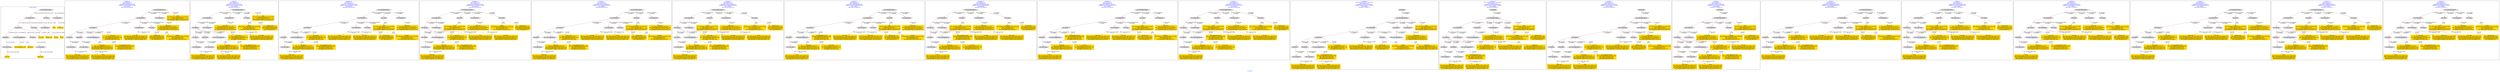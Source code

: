 digraph n0 {
fontcolor="blue"
remincross="true"
label="s01-cb.csv"
subgraph cluster_0 {
label="1-correct model"
n2[style="filled",color="white",fillcolor="lightgray",label="E12_Production1"];
n3[style="filled",color="white",fillcolor="lightgray",label="E21_Person1"];
n4[style="filled",color="white",fillcolor="lightgray",label="E55_Type1"];
n5[style="filled",color="white",fillcolor="lightgray",label="E52_Time-Span3"];
n6[style="filled",color="white",fillcolor="lightgray",label="E69_Death1"];
n7[style="filled",color="white",fillcolor="lightgray",label="E82_Actor_Appellation1"];
n8[style="filled",color="white",fillcolor="lightgray",label="E67_Birth1"];
n9[shape="plaintext",style="filled",fillcolor="gold",label="Actor_URI"];
n10[style="filled",color="white",fillcolor="lightgray",label="E22_Man-Made_Object1"];
n11[style="filled",color="white",fillcolor="lightgray",label="E35_Title1"];
n12[style="filled",color="white",fillcolor="lightgray",label="E54_Dimension1"];
n13[shape="plaintext",style="filled",fillcolor="gold",label="Title"];
n14[style="filled",color="white",fillcolor="lightgray",label="E52_Time-Span1"];
n15[shape="plaintext",style="filled",fillcolor="gold",label="Begin Date"];
n16[style="filled",color="white",fillcolor="lightgray",label="E52_Time-Span2"];
n17[shape="plaintext",style="filled",fillcolor="gold",label="End Date"];
n18[shape="plaintext",style="filled",fillcolor="gold",label="Dated"];
n19[shape="plaintext",style="filled",fillcolor="gold",label="Dimensions"];
n20[shape="plaintext",style="filled",fillcolor="gold",label="Medium_URI"];
n21[shape="plaintext",style="filled",fillcolor="gold",label="Medium"];
n22[shape="plaintext",style="filled",fillcolor="gold",label="Artist_Appellation_URI"];
n23[shape="plaintext",style="filled",fillcolor="gold",label="Attribution"];
}
subgraph cluster_1 {
label="candidate 0\nlink coherence:1.0\nnode coherence:1.0\nconfidence:0.4424978737643981\nmapping score:0.514165957921466\ncost:19.99821\n-precision:0.85-recall:0.81"
n25[style="filled",color="white",fillcolor="lightgray",label="E12_Production1"];
n26[style="filled",color="white",fillcolor="lightgray",label="E21_Person1"];
n27[style="filled",color="white",fillcolor="lightgray",label="E52_Time-Span2"];
n28[style="filled",color="white",fillcolor="lightgray",label="E55_Type1"];
n29[style="filled",color="white",fillcolor="lightgray",label="E67_Birth1"];
n30[style="filled",color="white",fillcolor="lightgray",label="E69_Death1"];
n31[style="filled",color="white",fillcolor="lightgray",label="E82_Actor_Appellation1"];
n32[style="filled",color="white",fillcolor="lightgray",label="E22_Man-Made_Object1"];
n33[style="filled",color="white",fillcolor="lightgray",label="E54_Dimension1"];
n34[style="filled",color="white",fillcolor="lightgray",label="E52_Time-Span1"];
n35[style="filled",color="white",fillcolor="lightgray",label="E52_Time-Span3"];
n36[shape="plaintext",style="filled",fillcolor="gold",label="Medium_URI\n[E55_Type,classLink,0.425]\n[E57_Material,classLink,0.363]\n[E74_Group,classLink,0.185]\n[E55_Type,label,0.027]"];
n37[shape="plaintext",style="filled",fillcolor="gold",label="Attribution\n[E82_Actor_Appellation,label,0.45]\n[E22_Man-Made_Object,P3_has_note,0.221]\n[E73_Information_Object,P3_has_note,0.175]\n[E33_Linguistic_Object,P3_has_note,0.154]"];
n38[shape="plaintext",style="filled",fillcolor="gold",label="Medium\n[E29_Design_or_Procedure,P3_has_note,0.309]\n[E55_Type,label,0.267]\n[E57_Material,label,0.267]\n[E12_Production,P3_has_note,0.157]"];
n39[shape="plaintext",style="filled",fillcolor="gold",label="Dimensions\n[E54_Dimension,P3_has_note,0.81]\n[E22_Man-Made_Object,P3_has_note,0.081]\n[E34_Inscription,P3_has_note,0.055]\n[E73_Information_Object,P3_has_note,0.054]"];
n40[shape="plaintext",style="filled",fillcolor="gold",label="End Date\n[E52_Time-Span,P82_at_some_time_within,0.337]\n[E52_Time-Span,P82a_begin_of_the_begin,0.312]\n[E52_Time-Span,P82b_end_of_the_end,0.294]\n[E69_Death,P82_at_some_time_within,0.057]"];
n41[shape="plaintext",style="filled",fillcolor="gold",label="Actor_URI\n[E21_Person,classLink,0.427]\n[E82_Actor_Appellation,classLink,0.359]\n[E39_Actor,classLink,0.171]\n[E30_Right,P3_has_note,0.044]"];
n42[shape="plaintext",style="filled",fillcolor="gold",label="Begin Date\n[E52_Time-Span,P82_at_some_time_within,0.387]\n[E52_Time-Span,P82b_end_of_the_end,0.291]\n[E52_Time-Span,P82a_begin_of_the_begin,0.265]\n[E33_Linguistic_Object,P3_has_note,0.058]"];
n43[shape="plaintext",style="filled",fillcolor="gold",label="Artist_Appellation_URI\n[E82_Actor_Appellation,classLink,0.589]\n[E21_Person,classLink,0.376]\n[E39_Actor,classLink,0.028]\n[E30_Right,P3_has_note,0.007]"];
n44[shape="plaintext",style="filled",fillcolor="gold",label="Title\n[E22_Man-Made_Object,P3_has_note,0.283]\n[E35_Title,label,0.264]\n[E73_Information_Object,P3_has_note,0.241]\n[E33_Linguistic_Object,P3_has_note,0.212]"];
n45[shape="plaintext",style="filled",fillcolor="gold",label="Dated\n[E52_Time-Span,P82_at_some_time_within,0.45]\n[E52_Time-Span,P82a_begin_of_the_begin,0.256]\n[E52_Time-Span,P82b_end_of_the_end,0.194]\n[E69_Death,P82_at_some_time_within,0.101]"];
}
subgraph cluster_2 {
label="candidate 1\nlink coherence:1.0\nnode coherence:1.0\nconfidence:0.4424978737643981\nmapping score:0.514165957921466\ncost:19.99826\n-precision:0.8-recall:0.76"
n47[style="filled",color="white",fillcolor="lightgray",label="E12_Production1"];
n48[style="filled",color="white",fillcolor="lightgray",label="E21_Person1"];
n49[style="filled",color="white",fillcolor="lightgray",label="E52_Time-Span2"];
n50[style="filled",color="white",fillcolor="lightgray",label="E67_Birth1"];
n51[style="filled",color="white",fillcolor="lightgray",label="E69_Death1"];
n52[style="filled",color="white",fillcolor="lightgray",label="E82_Actor_Appellation1"];
n53[style="filled",color="white",fillcolor="lightgray",label="E22_Man-Made_Object1"];
n54[style="filled",color="white",fillcolor="lightgray",label="E54_Dimension1"];
n55[style="filled",color="white",fillcolor="lightgray",label="E55_Type2"];
n56[style="filled",color="white",fillcolor="lightgray",label="E52_Time-Span1"];
n57[style="filled",color="white",fillcolor="lightgray",label="E52_Time-Span3"];
n58[shape="plaintext",style="filled",fillcolor="gold",label="Attribution\n[E82_Actor_Appellation,label,0.45]\n[E22_Man-Made_Object,P3_has_note,0.221]\n[E73_Information_Object,P3_has_note,0.175]\n[E33_Linguistic_Object,P3_has_note,0.154]"];
n59[shape="plaintext",style="filled",fillcolor="gold",label="Medium\n[E29_Design_or_Procedure,P3_has_note,0.309]\n[E55_Type,label,0.267]\n[E57_Material,label,0.267]\n[E12_Production,P3_has_note,0.157]"];
n60[shape="plaintext",style="filled",fillcolor="gold",label="Dimensions\n[E54_Dimension,P3_has_note,0.81]\n[E22_Man-Made_Object,P3_has_note,0.081]\n[E34_Inscription,P3_has_note,0.055]\n[E73_Information_Object,P3_has_note,0.054]"];
n61[shape="plaintext",style="filled",fillcolor="gold",label="Medium_URI\n[E55_Type,classLink,0.425]\n[E57_Material,classLink,0.363]\n[E74_Group,classLink,0.185]\n[E55_Type,label,0.027]"];
n62[shape="plaintext",style="filled",fillcolor="gold",label="End Date\n[E52_Time-Span,P82_at_some_time_within,0.337]\n[E52_Time-Span,P82a_begin_of_the_begin,0.312]\n[E52_Time-Span,P82b_end_of_the_end,0.294]\n[E69_Death,P82_at_some_time_within,0.057]"];
n63[shape="plaintext",style="filled",fillcolor="gold",label="Actor_URI\n[E21_Person,classLink,0.427]\n[E82_Actor_Appellation,classLink,0.359]\n[E39_Actor,classLink,0.171]\n[E30_Right,P3_has_note,0.044]"];
n64[shape="plaintext",style="filled",fillcolor="gold",label="Begin Date\n[E52_Time-Span,P82_at_some_time_within,0.387]\n[E52_Time-Span,P82b_end_of_the_end,0.291]\n[E52_Time-Span,P82a_begin_of_the_begin,0.265]\n[E33_Linguistic_Object,P3_has_note,0.058]"];
n65[shape="plaintext",style="filled",fillcolor="gold",label="Artist_Appellation_URI\n[E82_Actor_Appellation,classLink,0.589]\n[E21_Person,classLink,0.376]\n[E39_Actor,classLink,0.028]\n[E30_Right,P3_has_note,0.007]"];
n66[shape="plaintext",style="filled",fillcolor="gold",label="Title\n[E22_Man-Made_Object,P3_has_note,0.283]\n[E35_Title,label,0.264]\n[E73_Information_Object,P3_has_note,0.241]\n[E33_Linguistic_Object,P3_has_note,0.212]"];
n67[shape="plaintext",style="filled",fillcolor="gold",label="Dated\n[E52_Time-Span,P82_at_some_time_within,0.45]\n[E52_Time-Span,P82a_begin_of_the_begin,0.256]\n[E52_Time-Span,P82b_end_of_the_end,0.194]\n[E69_Death,P82_at_some_time_within,0.101]"];
}
subgraph cluster_3 {
label="candidate 10\nlink coherence:1.0\nnode coherence:1.0\nconfidence:0.41691487391767684\nmapping score:0.5223049579725589\ncost:18.99827\n-precision:0.89-recall:0.81"
n69[style="filled",color="white",fillcolor="lightgray",label="E12_Production1"];
n70[style="filled",color="white",fillcolor="lightgray",label="E21_Person1"];
n71[style="filled",color="white",fillcolor="lightgray",label="E52_Time-Span2"];
n72[style="filled",color="white",fillcolor="lightgray",label="E55_Type1"];
n73[style="filled",color="white",fillcolor="lightgray",label="E67_Birth1"];
n74[style="filled",color="white",fillcolor="lightgray",label="E82_Actor_Appellation1"];
n75[style="filled",color="white",fillcolor="lightgray",label="E22_Man-Made_Object1"];
n76[style="filled",color="white",fillcolor="lightgray",label="E35_Title1"];
n77[style="filled",color="white",fillcolor="lightgray",label="E54_Dimension1"];
n78[style="filled",color="white",fillcolor="lightgray",label="E52_Time-Span1"];
n79[shape="plaintext",style="filled",fillcolor="gold",label="Medium_URI\n[E55_Type,classLink,0.425]\n[E57_Material,classLink,0.363]\n[E74_Group,classLink,0.185]\n[E55_Type,label,0.027]"];
n80[shape="plaintext",style="filled",fillcolor="gold",label="Attribution\n[E82_Actor_Appellation,label,0.45]\n[E22_Man-Made_Object,P3_has_note,0.221]\n[E73_Information_Object,P3_has_note,0.175]\n[E33_Linguistic_Object,P3_has_note,0.154]"];
n81[shape="plaintext",style="filled",fillcolor="gold",label="Dated\n[E52_Time-Span,P82_at_some_time_within,0.45]\n[E52_Time-Span,P82a_begin_of_the_begin,0.256]\n[E52_Time-Span,P82b_end_of_the_end,0.194]\n[E69_Death,P82_at_some_time_within,0.101]"];
n82[shape="plaintext",style="filled",fillcolor="gold",label="Medium\n[E29_Design_or_Procedure,P3_has_note,0.309]\n[E55_Type,label,0.267]\n[E57_Material,label,0.267]\n[E12_Production,P3_has_note,0.157]"];
n83[shape="plaintext",style="filled",fillcolor="gold",label="Dimensions\n[E54_Dimension,P3_has_note,0.81]\n[E22_Man-Made_Object,P3_has_note,0.081]\n[E34_Inscription,P3_has_note,0.055]\n[E73_Information_Object,P3_has_note,0.054]"];
n84[shape="plaintext",style="filled",fillcolor="gold",label="Title\n[E22_Man-Made_Object,P3_has_note,0.283]\n[E35_Title,label,0.264]\n[E73_Information_Object,P3_has_note,0.241]\n[E33_Linguistic_Object,P3_has_note,0.212]"];
n85[shape="plaintext",style="filled",fillcolor="gold",label="End Date\n[E52_Time-Span,P82_at_some_time_within,0.337]\n[E52_Time-Span,P82a_begin_of_the_begin,0.312]\n[E52_Time-Span,P82b_end_of_the_end,0.294]\n[E69_Death,P82_at_some_time_within,0.057]"];
n86[shape="plaintext",style="filled",fillcolor="gold",label="Actor_URI\n[E21_Person,classLink,0.427]\n[E82_Actor_Appellation,classLink,0.359]\n[E39_Actor,classLink,0.171]\n[E30_Right,P3_has_note,0.044]"];
n87[shape="plaintext",style="filled",fillcolor="gold",label="Begin Date\n[E52_Time-Span,P82_at_some_time_within,0.387]\n[E52_Time-Span,P82b_end_of_the_end,0.291]\n[E52_Time-Span,P82a_begin_of_the_begin,0.265]\n[E33_Linguistic_Object,P3_has_note,0.058]"];
n88[shape="plaintext",style="filled",fillcolor="gold",label="Artist_Appellation_URI\n[E82_Actor_Appellation,classLink,0.589]\n[E21_Person,classLink,0.376]\n[E39_Actor,classLink,0.028]\n[E30_Right,P3_has_note,0.007]"];
}
subgraph cluster_4 {
label="candidate 11\nlink coherence:1.0\nnode coherence:1.0\nconfidence:0.41691487391767684\nmapping score:0.5223049579725589\ncost:18.99832\n-precision:0.84-recall:0.76"
n90[style="filled",color="white",fillcolor="lightgray",label="E12_Production1"];
n91[style="filled",color="white",fillcolor="lightgray",label="E21_Person1"];
n92[style="filled",color="white",fillcolor="lightgray",label="E52_Time-Span2"];
n93[style="filled",color="white",fillcolor="lightgray",label="E67_Birth1"];
n94[style="filled",color="white",fillcolor="lightgray",label="E82_Actor_Appellation1"];
n95[style="filled",color="white",fillcolor="lightgray",label="E22_Man-Made_Object1"];
n96[style="filled",color="white",fillcolor="lightgray",label="E35_Title1"];
n97[style="filled",color="white",fillcolor="lightgray",label="E54_Dimension1"];
n98[style="filled",color="white",fillcolor="lightgray",label="E55_Type2"];
n99[style="filled",color="white",fillcolor="lightgray",label="E52_Time-Span1"];
n100[shape="plaintext",style="filled",fillcolor="gold",label="Attribution\n[E82_Actor_Appellation,label,0.45]\n[E22_Man-Made_Object,P3_has_note,0.221]\n[E73_Information_Object,P3_has_note,0.175]\n[E33_Linguistic_Object,P3_has_note,0.154]"];
n101[shape="plaintext",style="filled",fillcolor="gold",label="Dated\n[E52_Time-Span,P82_at_some_time_within,0.45]\n[E52_Time-Span,P82a_begin_of_the_begin,0.256]\n[E52_Time-Span,P82b_end_of_the_end,0.194]\n[E69_Death,P82_at_some_time_within,0.101]"];
n102[shape="plaintext",style="filled",fillcolor="gold",label="Medium\n[E29_Design_or_Procedure,P3_has_note,0.309]\n[E55_Type,label,0.267]\n[E57_Material,label,0.267]\n[E12_Production,P3_has_note,0.157]"];
n103[shape="plaintext",style="filled",fillcolor="gold",label="Dimensions\n[E54_Dimension,P3_has_note,0.81]\n[E22_Man-Made_Object,P3_has_note,0.081]\n[E34_Inscription,P3_has_note,0.055]\n[E73_Information_Object,P3_has_note,0.054]"];
n104[shape="plaintext",style="filled",fillcolor="gold",label="Title\n[E22_Man-Made_Object,P3_has_note,0.283]\n[E35_Title,label,0.264]\n[E73_Information_Object,P3_has_note,0.241]\n[E33_Linguistic_Object,P3_has_note,0.212]"];
n105[shape="plaintext",style="filled",fillcolor="gold",label="Medium_URI\n[E55_Type,classLink,0.425]\n[E57_Material,classLink,0.363]\n[E74_Group,classLink,0.185]\n[E55_Type,label,0.027]"];
n106[shape="plaintext",style="filled",fillcolor="gold",label="End Date\n[E52_Time-Span,P82_at_some_time_within,0.337]\n[E52_Time-Span,P82a_begin_of_the_begin,0.312]\n[E52_Time-Span,P82b_end_of_the_end,0.294]\n[E69_Death,P82_at_some_time_within,0.057]"];
n107[shape="plaintext",style="filled",fillcolor="gold",label="Actor_URI\n[E21_Person,classLink,0.427]\n[E82_Actor_Appellation,classLink,0.359]\n[E39_Actor,classLink,0.171]\n[E30_Right,P3_has_note,0.044]"];
n108[shape="plaintext",style="filled",fillcolor="gold",label="Begin Date\n[E52_Time-Span,P82_at_some_time_within,0.387]\n[E52_Time-Span,P82b_end_of_the_end,0.291]\n[E52_Time-Span,P82a_begin_of_the_begin,0.265]\n[E33_Linguistic_Object,P3_has_note,0.058]"];
n109[shape="plaintext",style="filled",fillcolor="gold",label="Artist_Appellation_URI\n[E82_Actor_Appellation,classLink,0.589]\n[E21_Person,classLink,0.376]\n[E39_Actor,classLink,0.028]\n[E30_Right,P3_has_note,0.007]"];
}
subgraph cluster_5 {
label="candidate 12\nlink coherence:1.0\nnode coherence:1.0\nconfidence:0.412472190908536\nmapping score:0.5208240636361786\ncost:18.99827\n-precision:0.89-recall:0.81"
n111[style="filled",color="white",fillcolor="lightgray",label="E12_Production1"];
n112[style="filled",color="white",fillcolor="lightgray",label="E21_Person1"];
n113[style="filled",color="white",fillcolor="lightgray",label="E52_Time-Span2"];
n114[style="filled",color="white",fillcolor="lightgray",label="E55_Type1"];
n115[style="filled",color="white",fillcolor="lightgray",label="E67_Birth1"];
n116[style="filled",color="white",fillcolor="lightgray",label="E82_Actor_Appellation1"];
n117[style="filled",color="white",fillcolor="lightgray",label="E22_Man-Made_Object1"];
n118[style="filled",color="white",fillcolor="lightgray",label="E35_Title1"];
n119[style="filled",color="white",fillcolor="lightgray",label="E54_Dimension1"];
n120[style="filled",color="white",fillcolor="lightgray",label="E52_Time-Span1"];
n121[shape="plaintext",style="filled",fillcolor="gold",label="Medium_URI\n[E55_Type,classLink,0.425]\n[E57_Material,classLink,0.363]\n[E74_Group,classLink,0.185]\n[E55_Type,label,0.027]"];
n122[shape="plaintext",style="filled",fillcolor="gold",label="Attribution\n[E82_Actor_Appellation,label,0.45]\n[E22_Man-Made_Object,P3_has_note,0.221]\n[E73_Information_Object,P3_has_note,0.175]\n[E33_Linguistic_Object,P3_has_note,0.154]"];
n123[shape="plaintext",style="filled",fillcolor="gold",label="End Date\n[E52_Time-Span,P82_at_some_time_within,0.337]\n[E52_Time-Span,P82a_begin_of_the_begin,0.312]\n[E52_Time-Span,P82b_end_of_the_end,0.294]\n[E69_Death,P82_at_some_time_within,0.057]"];
n124[shape="plaintext",style="filled",fillcolor="gold",label="Medium\n[E29_Design_or_Procedure,P3_has_note,0.309]\n[E55_Type,label,0.267]\n[E57_Material,label,0.267]\n[E12_Production,P3_has_note,0.157]"];
n125[shape="plaintext",style="filled",fillcolor="gold",label="Dimensions\n[E54_Dimension,P3_has_note,0.81]\n[E22_Man-Made_Object,P3_has_note,0.081]\n[E34_Inscription,P3_has_note,0.055]\n[E73_Information_Object,P3_has_note,0.054]"];
n126[shape="plaintext",style="filled",fillcolor="gold",label="Title\n[E22_Man-Made_Object,P3_has_note,0.283]\n[E35_Title,label,0.264]\n[E73_Information_Object,P3_has_note,0.241]\n[E33_Linguistic_Object,P3_has_note,0.212]"];
n127[shape="plaintext",style="filled",fillcolor="gold",label="Dated\n[E52_Time-Span,P82_at_some_time_within,0.45]\n[E52_Time-Span,P82a_begin_of_the_begin,0.256]\n[E52_Time-Span,P82b_end_of_the_end,0.194]\n[E69_Death,P82_at_some_time_within,0.101]"];
n128[shape="plaintext",style="filled",fillcolor="gold",label="Actor_URI\n[E21_Person,classLink,0.427]\n[E82_Actor_Appellation,classLink,0.359]\n[E39_Actor,classLink,0.171]\n[E30_Right,P3_has_note,0.044]"];
n129[shape="plaintext",style="filled",fillcolor="gold",label="Begin Date\n[E52_Time-Span,P82_at_some_time_within,0.387]\n[E52_Time-Span,P82b_end_of_the_end,0.291]\n[E52_Time-Span,P82a_begin_of_the_begin,0.265]\n[E33_Linguistic_Object,P3_has_note,0.058]"];
n130[shape="plaintext",style="filled",fillcolor="gold",label="Artist_Appellation_URI\n[E82_Actor_Appellation,classLink,0.589]\n[E21_Person,classLink,0.376]\n[E39_Actor,classLink,0.028]\n[E30_Right,P3_has_note,0.007]"];
}
subgraph cluster_6 {
label="candidate 13\nlink coherence:1.0\nnode coherence:1.0\nconfidence:0.412472190908536\nmapping score:0.5208240636361786\ncost:18.99832\n-precision:0.84-recall:0.76"
n132[style="filled",color="white",fillcolor="lightgray",label="E12_Production1"];
n133[style="filled",color="white",fillcolor="lightgray",label="E21_Person1"];
n134[style="filled",color="white",fillcolor="lightgray",label="E52_Time-Span2"];
n135[style="filled",color="white",fillcolor="lightgray",label="E67_Birth1"];
n136[style="filled",color="white",fillcolor="lightgray",label="E82_Actor_Appellation1"];
n137[style="filled",color="white",fillcolor="lightgray",label="E22_Man-Made_Object1"];
n138[style="filled",color="white",fillcolor="lightgray",label="E35_Title1"];
n139[style="filled",color="white",fillcolor="lightgray",label="E54_Dimension1"];
n140[style="filled",color="white",fillcolor="lightgray",label="E55_Type2"];
n141[style="filled",color="white",fillcolor="lightgray",label="E52_Time-Span1"];
n142[shape="plaintext",style="filled",fillcolor="gold",label="Attribution\n[E82_Actor_Appellation,label,0.45]\n[E22_Man-Made_Object,P3_has_note,0.221]\n[E73_Information_Object,P3_has_note,0.175]\n[E33_Linguistic_Object,P3_has_note,0.154]"];
n143[shape="plaintext",style="filled",fillcolor="gold",label="End Date\n[E52_Time-Span,P82_at_some_time_within,0.337]\n[E52_Time-Span,P82a_begin_of_the_begin,0.312]\n[E52_Time-Span,P82b_end_of_the_end,0.294]\n[E69_Death,P82_at_some_time_within,0.057]"];
n144[shape="plaintext",style="filled",fillcolor="gold",label="Medium\n[E29_Design_or_Procedure,P3_has_note,0.309]\n[E55_Type,label,0.267]\n[E57_Material,label,0.267]\n[E12_Production,P3_has_note,0.157]"];
n145[shape="plaintext",style="filled",fillcolor="gold",label="Dimensions\n[E54_Dimension,P3_has_note,0.81]\n[E22_Man-Made_Object,P3_has_note,0.081]\n[E34_Inscription,P3_has_note,0.055]\n[E73_Information_Object,P3_has_note,0.054]"];
n146[shape="plaintext",style="filled",fillcolor="gold",label="Title\n[E22_Man-Made_Object,P3_has_note,0.283]\n[E35_Title,label,0.264]\n[E73_Information_Object,P3_has_note,0.241]\n[E33_Linguistic_Object,P3_has_note,0.212]"];
n147[shape="plaintext",style="filled",fillcolor="gold",label="Medium_URI\n[E55_Type,classLink,0.425]\n[E57_Material,classLink,0.363]\n[E74_Group,classLink,0.185]\n[E55_Type,label,0.027]"];
n148[shape="plaintext",style="filled",fillcolor="gold",label="Dated\n[E52_Time-Span,P82_at_some_time_within,0.45]\n[E52_Time-Span,P82a_begin_of_the_begin,0.256]\n[E52_Time-Span,P82b_end_of_the_end,0.194]\n[E69_Death,P82_at_some_time_within,0.101]"];
n149[shape="plaintext",style="filled",fillcolor="gold",label="Actor_URI\n[E21_Person,classLink,0.427]\n[E82_Actor_Appellation,classLink,0.359]\n[E39_Actor,classLink,0.171]\n[E30_Right,P3_has_note,0.044]"];
n150[shape="plaintext",style="filled",fillcolor="gold",label="Begin Date\n[E52_Time-Span,P82_at_some_time_within,0.387]\n[E52_Time-Span,P82b_end_of_the_end,0.291]\n[E52_Time-Span,P82a_begin_of_the_begin,0.265]\n[E33_Linguistic_Object,P3_has_note,0.058]"];
n151[shape="plaintext",style="filled",fillcolor="gold",label="Artist_Appellation_URI\n[E82_Actor_Appellation,classLink,0.589]\n[E21_Person,classLink,0.376]\n[E39_Actor,classLink,0.028]\n[E30_Right,P3_has_note,0.007]"];
}
subgraph cluster_7 {
label="candidate 14\nlink coherence:1.0\nnode coherence:1.0\nconfidence:0.4002446029467836\nmapping score:0.5167482009822612\ncost:18.99827\n-precision:0.74-recall:0.67"
n153[style="filled",color="white",fillcolor="lightgray",label="E12_Production1"];
n154[style="filled",color="white",fillcolor="lightgray",label="E21_Person1"];
n155[style="filled",color="white",fillcolor="lightgray",label="E52_Time-Span2"];
n156[style="filled",color="white",fillcolor="lightgray",label="E55_Type1"];
n157[style="filled",color="white",fillcolor="lightgray",label="E67_Birth1"];
n158[style="filled",color="white",fillcolor="lightgray",label="E82_Actor_Appellation1"];
n159[style="filled",color="white",fillcolor="lightgray",label="E22_Man-Made_Object1"];
n160[style="filled",color="white",fillcolor="lightgray",label="E35_Title1"];
n161[style="filled",color="white",fillcolor="lightgray",label="E54_Dimension1"];
n162[style="filled",color="white",fillcolor="lightgray",label="E52_Time-Span1"];
n163[shape="plaintext",style="filled",fillcolor="gold",label="Medium_URI\n[E55_Type,classLink,0.425]\n[E57_Material,classLink,0.363]\n[E74_Group,classLink,0.185]\n[E55_Type,label,0.027]"];
n164[shape="plaintext",style="filled",fillcolor="gold",label="Attribution\n[E82_Actor_Appellation,label,0.45]\n[E22_Man-Made_Object,P3_has_note,0.221]\n[E73_Information_Object,P3_has_note,0.175]\n[E33_Linguistic_Object,P3_has_note,0.154]"];
n165[shape="plaintext",style="filled",fillcolor="gold",label="End Date\n[E52_Time-Span,P82_at_some_time_within,0.337]\n[E52_Time-Span,P82a_begin_of_the_begin,0.312]\n[E52_Time-Span,P82b_end_of_the_end,0.294]\n[E69_Death,P82_at_some_time_within,0.057]"];
n166[shape="plaintext",style="filled",fillcolor="gold",label="Medium\n[E29_Design_or_Procedure,P3_has_note,0.309]\n[E55_Type,label,0.267]\n[E57_Material,label,0.267]\n[E12_Production,P3_has_note,0.157]"];
n167[shape="plaintext",style="filled",fillcolor="gold",label="Dimensions\n[E54_Dimension,P3_has_note,0.81]\n[E22_Man-Made_Object,P3_has_note,0.081]\n[E34_Inscription,P3_has_note,0.055]\n[E73_Information_Object,P3_has_note,0.054]"];
n168[shape="plaintext",style="filled",fillcolor="gold",label="Title\n[E22_Man-Made_Object,P3_has_note,0.283]\n[E35_Title,label,0.264]\n[E73_Information_Object,P3_has_note,0.241]\n[E33_Linguistic_Object,P3_has_note,0.212]"];
n169[shape="plaintext",style="filled",fillcolor="gold",label="Begin Date\n[E52_Time-Span,P82_at_some_time_within,0.387]\n[E52_Time-Span,P82b_end_of_the_end,0.291]\n[E52_Time-Span,P82a_begin_of_the_begin,0.265]\n[E33_Linguistic_Object,P3_has_note,0.058]"];
n170[shape="plaintext",style="filled",fillcolor="gold",label="Artist_Appellation_URI\n[E82_Actor_Appellation,classLink,0.589]\n[E21_Person,classLink,0.376]\n[E39_Actor,classLink,0.028]\n[E30_Right,P3_has_note,0.007]"];
n171[shape="plaintext",style="filled",fillcolor="gold",label="Actor_URI\n[E21_Person,classLink,0.427]\n[E82_Actor_Appellation,classLink,0.359]\n[E39_Actor,classLink,0.171]\n[E30_Right,P3_has_note,0.044]"];
n172[shape="plaintext",style="filled",fillcolor="gold",label="Dated\n[E52_Time-Span,P82_at_some_time_within,0.45]\n[E52_Time-Span,P82a_begin_of_the_begin,0.256]\n[E52_Time-Span,P82b_end_of_the_end,0.194]\n[E69_Death,P82_at_some_time_within,0.101]"];
}
subgraph cluster_8 {
label="candidate 15\nlink coherence:1.0\nnode coherence:1.0\nconfidence:0.4002446029467836\nmapping score:0.5167482009822612\ncost:18.99832\n-precision:0.68-recall:0.62"
n174[style="filled",color="white",fillcolor="lightgray",label="E12_Production1"];
n175[style="filled",color="white",fillcolor="lightgray",label="E21_Person1"];
n176[style="filled",color="white",fillcolor="lightgray",label="E52_Time-Span2"];
n177[style="filled",color="white",fillcolor="lightgray",label="E67_Birth1"];
n178[style="filled",color="white",fillcolor="lightgray",label="E82_Actor_Appellation1"];
n179[style="filled",color="white",fillcolor="lightgray",label="E22_Man-Made_Object1"];
n180[style="filled",color="white",fillcolor="lightgray",label="E35_Title1"];
n181[style="filled",color="white",fillcolor="lightgray",label="E54_Dimension1"];
n182[style="filled",color="white",fillcolor="lightgray",label="E55_Type2"];
n183[style="filled",color="white",fillcolor="lightgray",label="E52_Time-Span1"];
n184[shape="plaintext",style="filled",fillcolor="gold",label="Attribution\n[E82_Actor_Appellation,label,0.45]\n[E22_Man-Made_Object,P3_has_note,0.221]\n[E73_Information_Object,P3_has_note,0.175]\n[E33_Linguistic_Object,P3_has_note,0.154]"];
n185[shape="plaintext",style="filled",fillcolor="gold",label="End Date\n[E52_Time-Span,P82_at_some_time_within,0.337]\n[E52_Time-Span,P82a_begin_of_the_begin,0.312]\n[E52_Time-Span,P82b_end_of_the_end,0.294]\n[E69_Death,P82_at_some_time_within,0.057]"];
n186[shape="plaintext",style="filled",fillcolor="gold",label="Medium\n[E29_Design_or_Procedure,P3_has_note,0.309]\n[E55_Type,label,0.267]\n[E57_Material,label,0.267]\n[E12_Production,P3_has_note,0.157]"];
n187[shape="plaintext",style="filled",fillcolor="gold",label="Dimensions\n[E54_Dimension,P3_has_note,0.81]\n[E22_Man-Made_Object,P3_has_note,0.081]\n[E34_Inscription,P3_has_note,0.055]\n[E73_Information_Object,P3_has_note,0.054]"];
n188[shape="plaintext",style="filled",fillcolor="gold",label="Title\n[E22_Man-Made_Object,P3_has_note,0.283]\n[E35_Title,label,0.264]\n[E73_Information_Object,P3_has_note,0.241]\n[E33_Linguistic_Object,P3_has_note,0.212]"];
n189[shape="plaintext",style="filled",fillcolor="gold",label="Medium_URI\n[E55_Type,classLink,0.425]\n[E57_Material,classLink,0.363]\n[E74_Group,classLink,0.185]\n[E55_Type,label,0.027]"];
n190[shape="plaintext",style="filled",fillcolor="gold",label="Begin Date\n[E52_Time-Span,P82_at_some_time_within,0.387]\n[E52_Time-Span,P82b_end_of_the_end,0.291]\n[E52_Time-Span,P82a_begin_of_the_begin,0.265]\n[E33_Linguistic_Object,P3_has_note,0.058]"];
n191[shape="plaintext",style="filled",fillcolor="gold",label="Artist_Appellation_URI\n[E82_Actor_Appellation,classLink,0.589]\n[E21_Person,classLink,0.376]\n[E39_Actor,classLink,0.028]\n[E30_Right,P3_has_note,0.007]"];
n192[shape="plaintext",style="filled",fillcolor="gold",label="Actor_URI\n[E21_Person,classLink,0.427]\n[E82_Actor_Appellation,classLink,0.359]\n[E39_Actor,classLink,0.171]\n[E30_Right,P3_has_note,0.044]"];
n193[shape="plaintext",style="filled",fillcolor="gold",label="Dated\n[E52_Time-Span,P82_at_some_time_within,0.45]\n[E52_Time-Span,P82a_begin_of_the_begin,0.256]\n[E52_Time-Span,P82b_end_of_the_end,0.194]\n[E69_Death,P82_at_some_time_within,0.101]"];
}
subgraph cluster_9 {
label="candidate 16\nlink coherence:1.0\nnode coherence:1.0\nconfidence:0.3959012279945372\nmapping score:0.5153004093315124\ncost:18.99827\n-precision:0.74-recall:0.67"
n195[style="filled",color="white",fillcolor="lightgray",label="E12_Production1"];
n196[style="filled",color="white",fillcolor="lightgray",label="E21_Person1"];
n197[style="filled",color="white",fillcolor="lightgray",label="E52_Time-Span2"];
n198[style="filled",color="white",fillcolor="lightgray",label="E55_Type1"];
n199[style="filled",color="white",fillcolor="lightgray",label="E67_Birth1"];
n200[style="filled",color="white",fillcolor="lightgray",label="E82_Actor_Appellation1"];
n201[style="filled",color="white",fillcolor="lightgray",label="E22_Man-Made_Object1"];
n202[style="filled",color="white",fillcolor="lightgray",label="E35_Title1"];
n203[style="filled",color="white",fillcolor="lightgray",label="E54_Dimension1"];
n204[style="filled",color="white",fillcolor="lightgray",label="E52_Time-Span1"];
n205[shape="plaintext",style="filled",fillcolor="gold",label="Medium_URI\n[E55_Type,classLink,0.425]\n[E57_Material,classLink,0.363]\n[E74_Group,classLink,0.185]\n[E55_Type,label,0.027]"];
n206[shape="plaintext",style="filled",fillcolor="gold",label="Attribution\n[E82_Actor_Appellation,label,0.45]\n[E22_Man-Made_Object,P3_has_note,0.221]\n[E73_Information_Object,P3_has_note,0.175]\n[E33_Linguistic_Object,P3_has_note,0.154]"];
n207[shape="plaintext",style="filled",fillcolor="gold",label="Begin Date\n[E52_Time-Span,P82_at_some_time_within,0.387]\n[E52_Time-Span,P82b_end_of_the_end,0.291]\n[E52_Time-Span,P82a_begin_of_the_begin,0.265]\n[E33_Linguistic_Object,P3_has_note,0.058]"];
n208[shape="plaintext",style="filled",fillcolor="gold",label="Medium\n[E29_Design_or_Procedure,P3_has_note,0.309]\n[E55_Type,label,0.267]\n[E57_Material,label,0.267]\n[E12_Production,P3_has_note,0.157]"];
n209[shape="plaintext",style="filled",fillcolor="gold",label="Dimensions\n[E54_Dimension,P3_has_note,0.81]\n[E22_Man-Made_Object,P3_has_note,0.081]\n[E34_Inscription,P3_has_note,0.055]\n[E73_Information_Object,P3_has_note,0.054]"];
n210[shape="plaintext",style="filled",fillcolor="gold",label="Title\n[E22_Man-Made_Object,P3_has_note,0.283]\n[E35_Title,label,0.264]\n[E73_Information_Object,P3_has_note,0.241]\n[E33_Linguistic_Object,P3_has_note,0.212]"];
n211[shape="plaintext",style="filled",fillcolor="gold",label="End Date\n[E52_Time-Span,P82_at_some_time_within,0.337]\n[E52_Time-Span,P82a_begin_of_the_begin,0.312]\n[E52_Time-Span,P82b_end_of_the_end,0.294]\n[E69_Death,P82_at_some_time_within,0.057]"];
n212[shape="plaintext",style="filled",fillcolor="gold",label="Artist_Appellation_URI\n[E82_Actor_Appellation,classLink,0.589]\n[E21_Person,classLink,0.376]\n[E39_Actor,classLink,0.028]\n[E30_Right,P3_has_note,0.007]"];
n213[shape="plaintext",style="filled",fillcolor="gold",label="Actor_URI\n[E21_Person,classLink,0.427]\n[E82_Actor_Appellation,classLink,0.359]\n[E39_Actor,classLink,0.171]\n[E30_Right,P3_has_note,0.044]"];
n214[shape="plaintext",style="filled",fillcolor="gold",label="Dated\n[E52_Time-Span,P82_at_some_time_within,0.45]\n[E52_Time-Span,P82a_begin_of_the_begin,0.256]\n[E52_Time-Span,P82b_end_of_the_end,0.194]\n[E69_Death,P82_at_some_time_within,0.101]"];
}
subgraph cluster_10 {
label="candidate 17\nlink coherence:1.0\nnode coherence:1.0\nconfidence:0.3959012279945372\nmapping score:0.5153004093315124\ncost:18.99832\n-precision:0.68-recall:0.62"
n216[style="filled",color="white",fillcolor="lightgray",label="E12_Production1"];
n217[style="filled",color="white",fillcolor="lightgray",label="E21_Person1"];
n218[style="filled",color="white",fillcolor="lightgray",label="E52_Time-Span2"];
n219[style="filled",color="white",fillcolor="lightgray",label="E67_Birth1"];
n220[style="filled",color="white",fillcolor="lightgray",label="E82_Actor_Appellation1"];
n221[style="filled",color="white",fillcolor="lightgray",label="E22_Man-Made_Object1"];
n222[style="filled",color="white",fillcolor="lightgray",label="E35_Title1"];
n223[style="filled",color="white",fillcolor="lightgray",label="E54_Dimension1"];
n224[style="filled",color="white",fillcolor="lightgray",label="E55_Type2"];
n225[style="filled",color="white",fillcolor="lightgray",label="E52_Time-Span1"];
n226[shape="plaintext",style="filled",fillcolor="gold",label="Attribution\n[E82_Actor_Appellation,label,0.45]\n[E22_Man-Made_Object,P3_has_note,0.221]\n[E73_Information_Object,P3_has_note,0.175]\n[E33_Linguistic_Object,P3_has_note,0.154]"];
n227[shape="plaintext",style="filled",fillcolor="gold",label="Begin Date\n[E52_Time-Span,P82_at_some_time_within,0.387]\n[E52_Time-Span,P82b_end_of_the_end,0.291]\n[E52_Time-Span,P82a_begin_of_the_begin,0.265]\n[E33_Linguistic_Object,P3_has_note,0.058]"];
n228[shape="plaintext",style="filled",fillcolor="gold",label="Medium\n[E29_Design_or_Procedure,P3_has_note,0.309]\n[E55_Type,label,0.267]\n[E57_Material,label,0.267]\n[E12_Production,P3_has_note,0.157]"];
n229[shape="plaintext",style="filled",fillcolor="gold",label="Dimensions\n[E54_Dimension,P3_has_note,0.81]\n[E22_Man-Made_Object,P3_has_note,0.081]\n[E34_Inscription,P3_has_note,0.055]\n[E73_Information_Object,P3_has_note,0.054]"];
n230[shape="plaintext",style="filled",fillcolor="gold",label="Title\n[E22_Man-Made_Object,P3_has_note,0.283]\n[E35_Title,label,0.264]\n[E73_Information_Object,P3_has_note,0.241]\n[E33_Linguistic_Object,P3_has_note,0.212]"];
n231[shape="plaintext",style="filled",fillcolor="gold",label="Medium_URI\n[E55_Type,classLink,0.425]\n[E57_Material,classLink,0.363]\n[E74_Group,classLink,0.185]\n[E55_Type,label,0.027]"];
n232[shape="plaintext",style="filled",fillcolor="gold",label="End Date\n[E52_Time-Span,P82_at_some_time_within,0.337]\n[E52_Time-Span,P82a_begin_of_the_begin,0.312]\n[E52_Time-Span,P82b_end_of_the_end,0.294]\n[E69_Death,P82_at_some_time_within,0.057]"];
n233[shape="plaintext",style="filled",fillcolor="gold",label="Artist_Appellation_URI\n[E82_Actor_Appellation,classLink,0.589]\n[E21_Person,classLink,0.376]\n[E39_Actor,classLink,0.028]\n[E30_Right,P3_has_note,0.007]"];
n234[shape="plaintext",style="filled",fillcolor="gold",label="Actor_URI\n[E21_Person,classLink,0.427]\n[E82_Actor_Appellation,classLink,0.359]\n[E39_Actor,classLink,0.171]\n[E30_Right,P3_has_note,0.044]"];
n235[shape="plaintext",style="filled",fillcolor="gold",label="Dated\n[E52_Time-Span,P82_at_some_time_within,0.45]\n[E52_Time-Span,P82a_begin_of_the_begin,0.256]\n[E52_Time-Span,P82b_end_of_the_end,0.194]\n[E69_Death,P82_at_some_time_within,0.101]"];
}
subgraph cluster_11 {
label="candidate 18\nlink coherence:0.9565217391304348\nnode coherence:1.0\nconfidence:0.4424978737643981\nmapping score:0.49749929125479936\ncost:22.99801\n-precision:0.7-recall:0.76"
n237[style="filled",color="white",fillcolor="lightgray",label="E12_Production1"];
n238[style="filled",color="white",fillcolor="lightgray",label="E21_Person1"];
n239[style="filled",color="white",fillcolor="lightgray",label="E52_Time-Span2"];
n240[style="filled",color="white",fillcolor="lightgray",label="E55_Type1"];
n241[style="filled",color="white",fillcolor="lightgray",label="E67_Birth1"];
n242[style="filled",color="white",fillcolor="lightgray",label="E69_Death1"];
n243[style="filled",color="white",fillcolor="lightgray",label="E82_Actor_Appellation1"];
n244[style="filled",color="white",fillcolor="lightgray",label="E21_Person2"];
n245[style="filled",color="white",fillcolor="lightgray",label="E82_Actor_Appellation2"];
n246[style="filled",color="white",fillcolor="lightgray",label="E22_Man-Made_Object1"];
n247[style="filled",color="white",fillcolor="lightgray",label="E54_Dimension1"];
n248[style="filled",color="white",fillcolor="lightgray",label="E38_Image1"];
n249[style="filled",color="white",fillcolor="lightgray",label="E52_Time-Span1"];
n250[style="filled",color="white",fillcolor="lightgray",label="E52_Time-Span3"];
n251[shape="plaintext",style="filled",fillcolor="gold",label="Medium_URI\n[E55_Type,classLink,0.425]\n[E57_Material,classLink,0.363]\n[E74_Group,classLink,0.185]\n[E55_Type,label,0.027]"];
n252[shape="plaintext",style="filled",fillcolor="gold",label="Attribution\n[E82_Actor_Appellation,label,0.45]\n[E22_Man-Made_Object,P3_has_note,0.221]\n[E73_Information_Object,P3_has_note,0.175]\n[E33_Linguistic_Object,P3_has_note,0.154]"];
n253[shape="plaintext",style="filled",fillcolor="gold",label="Medium\n[E29_Design_or_Procedure,P3_has_note,0.309]\n[E55_Type,label,0.267]\n[E57_Material,label,0.267]\n[E12_Production,P3_has_note,0.157]"];
n254[shape="plaintext",style="filled",fillcolor="gold",label="Dimensions\n[E54_Dimension,P3_has_note,0.81]\n[E22_Man-Made_Object,P3_has_note,0.081]\n[E34_Inscription,P3_has_note,0.055]\n[E73_Information_Object,P3_has_note,0.054]"];
n255[shape="plaintext",style="filled",fillcolor="gold",label="End Date\n[E52_Time-Span,P82_at_some_time_within,0.337]\n[E52_Time-Span,P82a_begin_of_the_begin,0.312]\n[E52_Time-Span,P82b_end_of_the_end,0.294]\n[E69_Death,P82_at_some_time_within,0.057]"];
n256[shape="plaintext",style="filled",fillcolor="gold",label="Actor_URI\n[E21_Person,classLink,0.427]\n[E82_Actor_Appellation,classLink,0.359]\n[E39_Actor,classLink,0.171]\n[E30_Right,P3_has_note,0.044]"];
n257[shape="plaintext",style="filled",fillcolor="gold",label="Begin Date\n[E52_Time-Span,P82_at_some_time_within,0.387]\n[E52_Time-Span,P82b_end_of_the_end,0.291]\n[E52_Time-Span,P82a_begin_of_the_begin,0.265]\n[E33_Linguistic_Object,P3_has_note,0.058]"];
n258[shape="plaintext",style="filled",fillcolor="gold",label="Artist_Appellation_URI\n[E82_Actor_Appellation,classLink,0.589]\n[E21_Person,classLink,0.376]\n[E39_Actor,classLink,0.028]\n[E30_Right,P3_has_note,0.007]"];
n259[shape="plaintext",style="filled",fillcolor="gold",label="Title\n[E22_Man-Made_Object,P3_has_note,0.283]\n[E35_Title,label,0.264]\n[E73_Information_Object,P3_has_note,0.241]\n[E33_Linguistic_Object,P3_has_note,0.212]"];
n260[shape="plaintext",style="filled",fillcolor="gold",label="Dated\n[E52_Time-Span,P82_at_some_time_within,0.45]\n[E52_Time-Span,P82a_begin_of_the_begin,0.256]\n[E52_Time-Span,P82b_end_of_the_end,0.194]\n[E69_Death,P82_at_some_time_within,0.101]"];
}
subgraph cluster_12 {
label="candidate 19\nlink coherence:0.9565217391304348\nnode coherence:1.0\nconfidence:0.4424978737643981\nmapping score:0.49749929125479936\ncost:22.99806\n-precision:0.65-recall:0.71"
n262[style="filled",color="white",fillcolor="lightgray",label="E12_Production1"];
n263[style="filled",color="white",fillcolor="lightgray",label="E21_Person1"];
n264[style="filled",color="white",fillcolor="lightgray",label="E52_Time-Span2"];
n265[style="filled",color="white",fillcolor="lightgray",label="E67_Birth1"];
n266[style="filled",color="white",fillcolor="lightgray",label="E69_Death1"];
n267[style="filled",color="white",fillcolor="lightgray",label="E82_Actor_Appellation1"];
n268[style="filled",color="white",fillcolor="lightgray",label="E21_Person2"];
n269[style="filled",color="white",fillcolor="lightgray",label="E82_Actor_Appellation2"];
n270[style="filled",color="white",fillcolor="lightgray",label="E22_Man-Made_Object1"];
n271[style="filled",color="white",fillcolor="lightgray",label="E54_Dimension1"];
n272[style="filled",color="white",fillcolor="lightgray",label="E55_Type2"];
n273[style="filled",color="white",fillcolor="lightgray",label="E38_Image1"];
n274[style="filled",color="white",fillcolor="lightgray",label="E52_Time-Span1"];
n275[style="filled",color="white",fillcolor="lightgray",label="E52_Time-Span3"];
n276[shape="plaintext",style="filled",fillcolor="gold",label="Attribution\n[E82_Actor_Appellation,label,0.45]\n[E22_Man-Made_Object,P3_has_note,0.221]\n[E73_Information_Object,P3_has_note,0.175]\n[E33_Linguistic_Object,P3_has_note,0.154]"];
n277[shape="plaintext",style="filled",fillcolor="gold",label="Medium\n[E29_Design_or_Procedure,P3_has_note,0.309]\n[E55_Type,label,0.267]\n[E57_Material,label,0.267]\n[E12_Production,P3_has_note,0.157]"];
n278[shape="plaintext",style="filled",fillcolor="gold",label="Dimensions\n[E54_Dimension,P3_has_note,0.81]\n[E22_Man-Made_Object,P3_has_note,0.081]\n[E34_Inscription,P3_has_note,0.055]\n[E73_Information_Object,P3_has_note,0.054]"];
n279[shape="plaintext",style="filled",fillcolor="gold",label="Medium_URI\n[E55_Type,classLink,0.425]\n[E57_Material,classLink,0.363]\n[E74_Group,classLink,0.185]\n[E55_Type,label,0.027]"];
n280[shape="plaintext",style="filled",fillcolor="gold",label="End Date\n[E52_Time-Span,P82_at_some_time_within,0.337]\n[E52_Time-Span,P82a_begin_of_the_begin,0.312]\n[E52_Time-Span,P82b_end_of_the_end,0.294]\n[E69_Death,P82_at_some_time_within,0.057]"];
n281[shape="plaintext",style="filled",fillcolor="gold",label="Actor_URI\n[E21_Person,classLink,0.427]\n[E82_Actor_Appellation,classLink,0.359]\n[E39_Actor,classLink,0.171]\n[E30_Right,P3_has_note,0.044]"];
n282[shape="plaintext",style="filled",fillcolor="gold",label="Begin Date\n[E52_Time-Span,P82_at_some_time_within,0.387]\n[E52_Time-Span,P82b_end_of_the_end,0.291]\n[E52_Time-Span,P82a_begin_of_the_begin,0.265]\n[E33_Linguistic_Object,P3_has_note,0.058]"];
n283[shape="plaintext",style="filled",fillcolor="gold",label="Artist_Appellation_URI\n[E82_Actor_Appellation,classLink,0.589]\n[E21_Person,classLink,0.376]\n[E39_Actor,classLink,0.028]\n[E30_Right,P3_has_note,0.007]"];
n284[shape="plaintext",style="filled",fillcolor="gold",label="Title\n[E22_Man-Made_Object,P3_has_note,0.283]\n[E35_Title,label,0.264]\n[E73_Information_Object,P3_has_note,0.241]\n[E33_Linguistic_Object,P3_has_note,0.212]"];
n285[shape="plaintext",style="filled",fillcolor="gold",label="Dated\n[E52_Time-Span,P82_at_some_time_within,0.45]\n[E52_Time-Span,P82a_begin_of_the_begin,0.256]\n[E52_Time-Span,P82b_end_of_the_end,0.194]\n[E69_Death,P82_at_some_time_within,0.101]"];
}
subgraph cluster_13 {
label="candidate 2\nlink coherence:1.0\nnode coherence:1.0\nconfidence:0.4424978737643981\nmapping score:0.514165957921466\ncost:20.99803\n-precision:0.81-recall:0.81"
n287[style="filled",color="white",fillcolor="lightgray",label="E12_Production1"];
n288[style="filled",color="white",fillcolor="lightgray",label="E21_Person1"];
n289[style="filled",color="white",fillcolor="lightgray",label="E52_Time-Span2"];
n290[style="filled",color="white",fillcolor="lightgray",label="E55_Type1"];
n291[style="filled",color="white",fillcolor="lightgray",label="E67_Birth1"];
n292[style="filled",color="white",fillcolor="lightgray",label="E69_Death1"];
n293[style="filled",color="white",fillcolor="lightgray",label="E82_Actor_Appellation1"];
n294[style="filled",color="white",fillcolor="lightgray",label="E22_Man-Made_Object1"];
n295[style="filled",color="white",fillcolor="lightgray",label="E54_Dimension1"];
n296[style="filled",color="white",fillcolor="lightgray",label="E38_Image1"];
n297[style="filled",color="white",fillcolor="lightgray",label="E52_Time-Span1"];
n298[style="filled",color="white",fillcolor="lightgray",label="E52_Time-Span3"];
n299[shape="plaintext",style="filled",fillcolor="gold",label="Medium_URI\n[E55_Type,classLink,0.425]\n[E57_Material,classLink,0.363]\n[E74_Group,classLink,0.185]\n[E55_Type,label,0.027]"];
n300[shape="plaintext",style="filled",fillcolor="gold",label="Attribution\n[E82_Actor_Appellation,label,0.45]\n[E22_Man-Made_Object,P3_has_note,0.221]\n[E73_Information_Object,P3_has_note,0.175]\n[E33_Linguistic_Object,P3_has_note,0.154]"];
n301[shape="plaintext",style="filled",fillcolor="gold",label="Medium\n[E29_Design_or_Procedure,P3_has_note,0.309]\n[E55_Type,label,0.267]\n[E57_Material,label,0.267]\n[E12_Production,P3_has_note,0.157]"];
n302[shape="plaintext",style="filled",fillcolor="gold",label="Dimensions\n[E54_Dimension,P3_has_note,0.81]\n[E22_Man-Made_Object,P3_has_note,0.081]\n[E34_Inscription,P3_has_note,0.055]\n[E73_Information_Object,P3_has_note,0.054]"];
n303[shape="plaintext",style="filled",fillcolor="gold",label="End Date\n[E52_Time-Span,P82_at_some_time_within,0.337]\n[E52_Time-Span,P82a_begin_of_the_begin,0.312]\n[E52_Time-Span,P82b_end_of_the_end,0.294]\n[E69_Death,P82_at_some_time_within,0.057]"];
n304[shape="plaintext",style="filled",fillcolor="gold",label="Actor_URI\n[E21_Person,classLink,0.427]\n[E82_Actor_Appellation,classLink,0.359]\n[E39_Actor,classLink,0.171]\n[E30_Right,P3_has_note,0.044]"];
n305[shape="plaintext",style="filled",fillcolor="gold",label="Begin Date\n[E52_Time-Span,P82_at_some_time_within,0.387]\n[E52_Time-Span,P82b_end_of_the_end,0.291]\n[E52_Time-Span,P82a_begin_of_the_begin,0.265]\n[E33_Linguistic_Object,P3_has_note,0.058]"];
n306[shape="plaintext",style="filled",fillcolor="gold",label="Artist_Appellation_URI\n[E82_Actor_Appellation,classLink,0.589]\n[E21_Person,classLink,0.376]\n[E39_Actor,classLink,0.028]\n[E30_Right,P3_has_note,0.007]"];
n307[shape="plaintext",style="filled",fillcolor="gold",label="Title\n[E22_Man-Made_Object,P3_has_note,0.283]\n[E35_Title,label,0.264]\n[E73_Information_Object,P3_has_note,0.241]\n[E33_Linguistic_Object,P3_has_note,0.212]"];
n308[shape="plaintext",style="filled",fillcolor="gold",label="Dated\n[E52_Time-Span,P82_at_some_time_within,0.45]\n[E52_Time-Span,P82a_begin_of_the_begin,0.256]\n[E52_Time-Span,P82b_end_of_the_end,0.194]\n[E69_Death,P82_at_some_time_within,0.101]"];
}
subgraph cluster_14 {
label="candidate 3\nlink coherence:1.0\nnode coherence:1.0\nconfidence:0.4424978737643981\nmapping score:0.514165957921466\ncost:20.99808\n-precision:0.76-recall:0.76"
n310[style="filled",color="white",fillcolor="lightgray",label="E12_Production1"];
n311[style="filled",color="white",fillcolor="lightgray",label="E21_Person1"];
n312[style="filled",color="white",fillcolor="lightgray",label="E52_Time-Span2"];
n313[style="filled",color="white",fillcolor="lightgray",label="E67_Birth1"];
n314[style="filled",color="white",fillcolor="lightgray",label="E69_Death1"];
n315[style="filled",color="white",fillcolor="lightgray",label="E82_Actor_Appellation1"];
n316[style="filled",color="white",fillcolor="lightgray",label="E22_Man-Made_Object1"];
n317[style="filled",color="white",fillcolor="lightgray",label="E54_Dimension1"];
n318[style="filled",color="white",fillcolor="lightgray",label="E55_Type2"];
n319[style="filled",color="white",fillcolor="lightgray",label="E38_Image1"];
n320[style="filled",color="white",fillcolor="lightgray",label="E52_Time-Span1"];
n321[style="filled",color="white",fillcolor="lightgray",label="E52_Time-Span3"];
n322[shape="plaintext",style="filled",fillcolor="gold",label="Attribution\n[E82_Actor_Appellation,label,0.45]\n[E22_Man-Made_Object,P3_has_note,0.221]\n[E73_Information_Object,P3_has_note,0.175]\n[E33_Linguistic_Object,P3_has_note,0.154]"];
n323[shape="plaintext",style="filled",fillcolor="gold",label="Medium\n[E29_Design_or_Procedure,P3_has_note,0.309]\n[E55_Type,label,0.267]\n[E57_Material,label,0.267]\n[E12_Production,P3_has_note,0.157]"];
n324[shape="plaintext",style="filled",fillcolor="gold",label="Dimensions\n[E54_Dimension,P3_has_note,0.81]\n[E22_Man-Made_Object,P3_has_note,0.081]\n[E34_Inscription,P3_has_note,0.055]\n[E73_Information_Object,P3_has_note,0.054]"];
n325[shape="plaintext",style="filled",fillcolor="gold",label="Medium_URI\n[E55_Type,classLink,0.425]\n[E57_Material,classLink,0.363]\n[E74_Group,classLink,0.185]\n[E55_Type,label,0.027]"];
n326[shape="plaintext",style="filled",fillcolor="gold",label="End Date\n[E52_Time-Span,P82_at_some_time_within,0.337]\n[E52_Time-Span,P82a_begin_of_the_begin,0.312]\n[E52_Time-Span,P82b_end_of_the_end,0.294]\n[E69_Death,P82_at_some_time_within,0.057]"];
n327[shape="plaintext",style="filled",fillcolor="gold",label="Actor_URI\n[E21_Person,classLink,0.427]\n[E82_Actor_Appellation,classLink,0.359]\n[E39_Actor,classLink,0.171]\n[E30_Right,P3_has_note,0.044]"];
n328[shape="plaintext",style="filled",fillcolor="gold",label="Begin Date\n[E52_Time-Span,P82_at_some_time_within,0.387]\n[E52_Time-Span,P82b_end_of_the_end,0.291]\n[E52_Time-Span,P82a_begin_of_the_begin,0.265]\n[E33_Linguistic_Object,P3_has_note,0.058]"];
n329[shape="plaintext",style="filled",fillcolor="gold",label="Artist_Appellation_URI\n[E82_Actor_Appellation,classLink,0.589]\n[E21_Person,classLink,0.376]\n[E39_Actor,classLink,0.028]\n[E30_Right,P3_has_note,0.007]"];
n330[shape="plaintext",style="filled",fillcolor="gold",label="Title\n[E22_Man-Made_Object,P3_has_note,0.283]\n[E35_Title,label,0.264]\n[E73_Information_Object,P3_has_note,0.241]\n[E33_Linguistic_Object,P3_has_note,0.212]"];
n331[shape="plaintext",style="filled",fillcolor="gold",label="Dated\n[E52_Time-Span,P82_at_some_time_within,0.45]\n[E52_Time-Span,P82a_begin_of_the_begin,0.256]\n[E52_Time-Span,P82b_end_of_the_end,0.194]\n[E69_Death,P82_at_some_time_within,0.101]"];
}
subgraph cluster_15 {
label="candidate 4\nlink coherence:1.0\nnode coherence:1.0\nconfidence:0.42843464196763764\nmapping score:0.5261448806558792\ncost:18.99827\n-precision:0.84-recall:0.76"
n333[style="filled",color="white",fillcolor="lightgray",label="E12_Production1"];
n334[style="filled",color="white",fillcolor="lightgray",label="E21_Person1"];
n335[style="filled",color="white",fillcolor="lightgray",label="E52_Time-Span2"];
n336[style="filled",color="white",fillcolor="lightgray",label="E55_Type1"];
n337[style="filled",color="white",fillcolor="lightgray",label="E67_Birth1"];
n338[style="filled",color="white",fillcolor="lightgray",label="E82_Actor_Appellation1"];
n339[style="filled",color="white",fillcolor="lightgray",label="E22_Man-Made_Object1"];
n340[style="filled",color="white",fillcolor="lightgray",label="E35_Title1"];
n341[style="filled",color="white",fillcolor="lightgray",label="E54_Dimension1"];
n342[style="filled",color="white",fillcolor="lightgray",label="E52_Time-Span1"];
n343[shape="plaintext",style="filled",fillcolor="gold",label="Medium_URI\n[E55_Type,classLink,0.425]\n[E57_Material,classLink,0.363]\n[E74_Group,classLink,0.185]\n[E55_Type,label,0.027]"];
n344[shape="plaintext",style="filled",fillcolor="gold",label="Attribution\n[E82_Actor_Appellation,label,0.45]\n[E22_Man-Made_Object,P3_has_note,0.221]\n[E73_Information_Object,P3_has_note,0.175]\n[E33_Linguistic_Object,P3_has_note,0.154]"];
n345[shape="plaintext",style="filled",fillcolor="gold",label="End Date\n[E52_Time-Span,P82_at_some_time_within,0.337]\n[E52_Time-Span,P82a_begin_of_the_begin,0.312]\n[E52_Time-Span,P82b_end_of_the_end,0.294]\n[E69_Death,P82_at_some_time_within,0.057]"];
n346[shape="plaintext",style="filled",fillcolor="gold",label="Medium\n[E29_Design_or_Procedure,P3_has_note,0.309]\n[E55_Type,label,0.267]\n[E57_Material,label,0.267]\n[E12_Production,P3_has_note,0.157]"];
n347[shape="plaintext",style="filled",fillcolor="gold",label="Dimensions\n[E54_Dimension,P3_has_note,0.81]\n[E22_Man-Made_Object,P3_has_note,0.081]\n[E34_Inscription,P3_has_note,0.055]\n[E73_Information_Object,P3_has_note,0.054]"];
n348[shape="plaintext",style="filled",fillcolor="gold",label="Title\n[E22_Man-Made_Object,P3_has_note,0.283]\n[E35_Title,label,0.264]\n[E73_Information_Object,P3_has_note,0.241]\n[E33_Linguistic_Object,P3_has_note,0.212]"];
n349[shape="plaintext",style="filled",fillcolor="gold",label="Begin Date\n[E52_Time-Span,P82_at_some_time_within,0.387]\n[E52_Time-Span,P82b_end_of_the_end,0.291]\n[E52_Time-Span,P82a_begin_of_the_begin,0.265]\n[E33_Linguistic_Object,P3_has_note,0.058]"];
n350[shape="plaintext",style="filled",fillcolor="gold",label="Actor_URI\n[E21_Person,classLink,0.427]\n[E82_Actor_Appellation,classLink,0.359]\n[E39_Actor,classLink,0.171]\n[E30_Right,P3_has_note,0.044]"];
n351[shape="plaintext",style="filled",fillcolor="gold",label="Dated\n[E52_Time-Span,P82_at_some_time_within,0.45]\n[E52_Time-Span,P82a_begin_of_the_begin,0.256]\n[E52_Time-Span,P82b_end_of_the_end,0.194]\n[E69_Death,P82_at_some_time_within,0.101]"];
n352[shape="plaintext",style="filled",fillcolor="gold",label="Artist_Appellation_URI\n[E82_Actor_Appellation,classLink,0.589]\n[E21_Person,classLink,0.376]\n[E39_Actor,classLink,0.028]\n[E30_Right,P3_has_note,0.007]"];
}
subgraph cluster_16 {
label="candidate 5\nlink coherence:1.0\nnode coherence:1.0\nconfidence:0.42843464196763764\nmapping score:0.5261448806558792\ncost:18.99832\n-precision:0.79-recall:0.71"
n354[style="filled",color="white",fillcolor="lightgray",label="E12_Production1"];
n355[style="filled",color="white",fillcolor="lightgray",label="E21_Person1"];
n356[style="filled",color="white",fillcolor="lightgray",label="E52_Time-Span2"];
n357[style="filled",color="white",fillcolor="lightgray",label="E67_Birth1"];
n358[style="filled",color="white",fillcolor="lightgray",label="E82_Actor_Appellation1"];
n359[style="filled",color="white",fillcolor="lightgray",label="E22_Man-Made_Object1"];
n360[style="filled",color="white",fillcolor="lightgray",label="E35_Title1"];
n361[style="filled",color="white",fillcolor="lightgray",label="E54_Dimension1"];
n362[style="filled",color="white",fillcolor="lightgray",label="E55_Type2"];
n363[style="filled",color="white",fillcolor="lightgray",label="E52_Time-Span1"];
n364[shape="plaintext",style="filled",fillcolor="gold",label="Attribution\n[E82_Actor_Appellation,label,0.45]\n[E22_Man-Made_Object,P3_has_note,0.221]\n[E73_Information_Object,P3_has_note,0.175]\n[E33_Linguistic_Object,P3_has_note,0.154]"];
n365[shape="plaintext",style="filled",fillcolor="gold",label="End Date\n[E52_Time-Span,P82_at_some_time_within,0.337]\n[E52_Time-Span,P82a_begin_of_the_begin,0.312]\n[E52_Time-Span,P82b_end_of_the_end,0.294]\n[E69_Death,P82_at_some_time_within,0.057]"];
n366[shape="plaintext",style="filled",fillcolor="gold",label="Medium\n[E29_Design_or_Procedure,P3_has_note,0.309]\n[E55_Type,label,0.267]\n[E57_Material,label,0.267]\n[E12_Production,P3_has_note,0.157]"];
n367[shape="plaintext",style="filled",fillcolor="gold",label="Dimensions\n[E54_Dimension,P3_has_note,0.81]\n[E22_Man-Made_Object,P3_has_note,0.081]\n[E34_Inscription,P3_has_note,0.055]\n[E73_Information_Object,P3_has_note,0.054]"];
n368[shape="plaintext",style="filled",fillcolor="gold",label="Title\n[E22_Man-Made_Object,P3_has_note,0.283]\n[E35_Title,label,0.264]\n[E73_Information_Object,P3_has_note,0.241]\n[E33_Linguistic_Object,P3_has_note,0.212]"];
n369[shape="plaintext",style="filled",fillcolor="gold",label="Medium_URI\n[E55_Type,classLink,0.425]\n[E57_Material,classLink,0.363]\n[E74_Group,classLink,0.185]\n[E55_Type,label,0.027]"];
n370[shape="plaintext",style="filled",fillcolor="gold",label="Begin Date\n[E52_Time-Span,P82_at_some_time_within,0.387]\n[E52_Time-Span,P82b_end_of_the_end,0.291]\n[E52_Time-Span,P82a_begin_of_the_begin,0.265]\n[E33_Linguistic_Object,P3_has_note,0.058]"];
n371[shape="plaintext",style="filled",fillcolor="gold",label="Actor_URI\n[E21_Person,classLink,0.427]\n[E82_Actor_Appellation,classLink,0.359]\n[E39_Actor,classLink,0.171]\n[E30_Right,P3_has_note,0.044]"];
n372[shape="plaintext",style="filled",fillcolor="gold",label="Dated\n[E52_Time-Span,P82_at_some_time_within,0.45]\n[E52_Time-Span,P82a_begin_of_the_begin,0.256]\n[E52_Time-Span,P82b_end_of_the_end,0.194]\n[E69_Death,P82_at_some_time_within,0.101]"];
n373[shape="plaintext",style="filled",fillcolor="gold",label="Artist_Appellation_URI\n[E82_Actor_Appellation,classLink,0.589]\n[E21_Person,classLink,0.376]\n[E39_Actor,classLink,0.028]\n[E30_Right,P3_has_note,0.007]"];
}
subgraph cluster_17 {
label="candidate 6\nlink coherence:1.0\nnode coherence:1.0\nconfidence:0.42843464196763764\nmapping score:0.5094782139892126\ncost:19.99818\n-precision:0.75-recall:0.71"
n375[style="filled",color="white",fillcolor="lightgray",label="E12_Production1"];
n376[style="filled",color="white",fillcolor="lightgray",label="E21_Person1"];
n377[style="filled",color="white",fillcolor="lightgray",label="E52_Time-Span2"];
n378[style="filled",color="white",fillcolor="lightgray",label="E55_Type1"];
n379[style="filled",color="white",fillcolor="lightgray",label="E67_Birth1"];
n380[style="filled",color="white",fillcolor="lightgray",label="E82_Actor_Appellation1"];
n381[style="filled",color="white",fillcolor="lightgray",label="E22_Man-Made_Object1"];
n382[style="filled",color="white",fillcolor="lightgray",label="E35_Title1"];
n383[style="filled",color="white",fillcolor="lightgray",label="E54_Dimension1"];
n384[style="filled",color="white",fillcolor="lightgray",label="E55_Type2"];
n385[style="filled",color="white",fillcolor="lightgray",label="E52_Time-Span1"];
n386[shape="plaintext",style="filled",fillcolor="gold",label="Medium_URI\n[E55_Type,classLink,0.425]\n[E57_Material,classLink,0.363]\n[E74_Group,classLink,0.185]\n[E55_Type,label,0.027]"];
n387[shape="plaintext",style="filled",fillcolor="gold",label="Attribution\n[E82_Actor_Appellation,label,0.45]\n[E22_Man-Made_Object,P3_has_note,0.221]\n[E73_Information_Object,P3_has_note,0.175]\n[E33_Linguistic_Object,P3_has_note,0.154]"];
n388[shape="plaintext",style="filled",fillcolor="gold",label="End Date\n[E52_Time-Span,P82_at_some_time_within,0.337]\n[E52_Time-Span,P82a_begin_of_the_begin,0.312]\n[E52_Time-Span,P82b_end_of_the_end,0.294]\n[E69_Death,P82_at_some_time_within,0.057]"];
n389[shape="plaintext",style="filled",fillcolor="gold",label="Medium\n[E29_Design_or_Procedure,P3_has_note,0.309]\n[E55_Type,label,0.267]\n[E57_Material,label,0.267]\n[E12_Production,P3_has_note,0.157]"];
n390[shape="plaintext",style="filled",fillcolor="gold",label="Dimensions\n[E54_Dimension,P3_has_note,0.81]\n[E22_Man-Made_Object,P3_has_note,0.081]\n[E34_Inscription,P3_has_note,0.055]\n[E73_Information_Object,P3_has_note,0.054]"];
n391[shape="plaintext",style="filled",fillcolor="gold",label="Title\n[E22_Man-Made_Object,P3_has_note,0.283]\n[E35_Title,label,0.264]\n[E73_Information_Object,P3_has_note,0.241]\n[E33_Linguistic_Object,P3_has_note,0.212]"];
n392[shape="plaintext",style="filled",fillcolor="gold",label="Begin Date\n[E52_Time-Span,P82_at_some_time_within,0.387]\n[E52_Time-Span,P82b_end_of_the_end,0.291]\n[E52_Time-Span,P82a_begin_of_the_begin,0.265]\n[E33_Linguistic_Object,P3_has_note,0.058]"];
n393[shape="plaintext",style="filled",fillcolor="gold",label="Actor_URI\n[E21_Person,classLink,0.427]\n[E82_Actor_Appellation,classLink,0.359]\n[E39_Actor,classLink,0.171]\n[E30_Right,P3_has_note,0.044]"];
n394[shape="plaintext",style="filled",fillcolor="gold",label="Dated\n[E52_Time-Span,P82_at_some_time_within,0.45]\n[E52_Time-Span,P82a_begin_of_the_begin,0.256]\n[E52_Time-Span,P82b_end_of_the_end,0.194]\n[E69_Death,P82_at_some_time_within,0.101]"];
n395[shape="plaintext",style="filled",fillcolor="gold",label="Artist_Appellation_URI\n[E82_Actor_Appellation,classLink,0.589]\n[E21_Person,classLink,0.376]\n[E39_Actor,classLink,0.028]\n[E30_Right,P3_has_note,0.007]"];
}
subgraph cluster_18 {
label="candidate 7\nlink coherence:1.0\nnode coherence:1.0\nconfidence:0.4240912670153912\nmapping score:0.5246970890051303\ncost:18.99827\n-precision:0.84-recall:0.76"
n397[style="filled",color="white",fillcolor="lightgray",label="E12_Production1"];
n398[style="filled",color="white",fillcolor="lightgray",label="E21_Person1"];
n399[style="filled",color="white",fillcolor="lightgray",label="E52_Time-Span2"];
n400[style="filled",color="white",fillcolor="lightgray",label="E55_Type1"];
n401[style="filled",color="white",fillcolor="lightgray",label="E67_Birth1"];
n402[style="filled",color="white",fillcolor="lightgray",label="E82_Actor_Appellation1"];
n403[style="filled",color="white",fillcolor="lightgray",label="E22_Man-Made_Object1"];
n404[style="filled",color="white",fillcolor="lightgray",label="E35_Title1"];
n405[style="filled",color="white",fillcolor="lightgray",label="E54_Dimension1"];
n406[style="filled",color="white",fillcolor="lightgray",label="E52_Time-Span1"];
n407[shape="plaintext",style="filled",fillcolor="gold",label="Medium_URI\n[E55_Type,classLink,0.425]\n[E57_Material,classLink,0.363]\n[E74_Group,classLink,0.185]\n[E55_Type,label,0.027]"];
n408[shape="plaintext",style="filled",fillcolor="gold",label="Attribution\n[E82_Actor_Appellation,label,0.45]\n[E22_Man-Made_Object,P3_has_note,0.221]\n[E73_Information_Object,P3_has_note,0.175]\n[E33_Linguistic_Object,P3_has_note,0.154]"];
n409[shape="plaintext",style="filled",fillcolor="gold",label="Begin Date\n[E52_Time-Span,P82_at_some_time_within,0.387]\n[E52_Time-Span,P82b_end_of_the_end,0.291]\n[E52_Time-Span,P82a_begin_of_the_begin,0.265]\n[E33_Linguistic_Object,P3_has_note,0.058]"];
n410[shape="plaintext",style="filled",fillcolor="gold",label="Medium\n[E29_Design_or_Procedure,P3_has_note,0.309]\n[E55_Type,label,0.267]\n[E57_Material,label,0.267]\n[E12_Production,P3_has_note,0.157]"];
n411[shape="plaintext",style="filled",fillcolor="gold",label="Dimensions\n[E54_Dimension,P3_has_note,0.81]\n[E22_Man-Made_Object,P3_has_note,0.081]\n[E34_Inscription,P3_has_note,0.055]\n[E73_Information_Object,P3_has_note,0.054]"];
n412[shape="plaintext",style="filled",fillcolor="gold",label="Title\n[E22_Man-Made_Object,P3_has_note,0.283]\n[E35_Title,label,0.264]\n[E73_Information_Object,P3_has_note,0.241]\n[E33_Linguistic_Object,P3_has_note,0.212]"];
n413[shape="plaintext",style="filled",fillcolor="gold",label="End Date\n[E52_Time-Span,P82_at_some_time_within,0.337]\n[E52_Time-Span,P82a_begin_of_the_begin,0.312]\n[E52_Time-Span,P82b_end_of_the_end,0.294]\n[E69_Death,P82_at_some_time_within,0.057]"];
n414[shape="plaintext",style="filled",fillcolor="gold",label="Actor_URI\n[E21_Person,classLink,0.427]\n[E82_Actor_Appellation,classLink,0.359]\n[E39_Actor,classLink,0.171]\n[E30_Right,P3_has_note,0.044]"];
n415[shape="plaintext",style="filled",fillcolor="gold",label="Dated\n[E52_Time-Span,P82_at_some_time_within,0.45]\n[E52_Time-Span,P82a_begin_of_the_begin,0.256]\n[E52_Time-Span,P82b_end_of_the_end,0.194]\n[E69_Death,P82_at_some_time_within,0.101]"];
n416[shape="plaintext",style="filled",fillcolor="gold",label="Artist_Appellation_URI\n[E82_Actor_Appellation,classLink,0.589]\n[E21_Person,classLink,0.376]\n[E39_Actor,classLink,0.028]\n[E30_Right,P3_has_note,0.007]"];
}
subgraph cluster_19 {
label="candidate 8\nlink coherence:1.0\nnode coherence:1.0\nconfidence:0.4240912670153912\nmapping score:0.5246970890051303\ncost:18.99832\n-precision:0.79-recall:0.71"
n418[style="filled",color="white",fillcolor="lightgray",label="E12_Production1"];
n419[style="filled",color="white",fillcolor="lightgray",label="E21_Person1"];
n420[style="filled",color="white",fillcolor="lightgray",label="E52_Time-Span2"];
n421[style="filled",color="white",fillcolor="lightgray",label="E67_Birth1"];
n422[style="filled",color="white",fillcolor="lightgray",label="E82_Actor_Appellation1"];
n423[style="filled",color="white",fillcolor="lightgray",label="E22_Man-Made_Object1"];
n424[style="filled",color="white",fillcolor="lightgray",label="E35_Title1"];
n425[style="filled",color="white",fillcolor="lightgray",label="E54_Dimension1"];
n426[style="filled",color="white",fillcolor="lightgray",label="E55_Type2"];
n427[style="filled",color="white",fillcolor="lightgray",label="E52_Time-Span1"];
n428[shape="plaintext",style="filled",fillcolor="gold",label="Attribution\n[E82_Actor_Appellation,label,0.45]\n[E22_Man-Made_Object,P3_has_note,0.221]\n[E73_Information_Object,P3_has_note,0.175]\n[E33_Linguistic_Object,P3_has_note,0.154]"];
n429[shape="plaintext",style="filled",fillcolor="gold",label="Begin Date\n[E52_Time-Span,P82_at_some_time_within,0.387]\n[E52_Time-Span,P82b_end_of_the_end,0.291]\n[E52_Time-Span,P82a_begin_of_the_begin,0.265]\n[E33_Linguistic_Object,P3_has_note,0.058]"];
n430[shape="plaintext",style="filled",fillcolor="gold",label="Medium\n[E29_Design_or_Procedure,P3_has_note,0.309]\n[E55_Type,label,0.267]\n[E57_Material,label,0.267]\n[E12_Production,P3_has_note,0.157]"];
n431[shape="plaintext",style="filled",fillcolor="gold",label="Dimensions\n[E54_Dimension,P3_has_note,0.81]\n[E22_Man-Made_Object,P3_has_note,0.081]\n[E34_Inscription,P3_has_note,0.055]\n[E73_Information_Object,P3_has_note,0.054]"];
n432[shape="plaintext",style="filled",fillcolor="gold",label="Title\n[E22_Man-Made_Object,P3_has_note,0.283]\n[E35_Title,label,0.264]\n[E73_Information_Object,P3_has_note,0.241]\n[E33_Linguistic_Object,P3_has_note,0.212]"];
n433[shape="plaintext",style="filled",fillcolor="gold",label="Medium_URI\n[E55_Type,classLink,0.425]\n[E57_Material,classLink,0.363]\n[E74_Group,classLink,0.185]\n[E55_Type,label,0.027]"];
n434[shape="plaintext",style="filled",fillcolor="gold",label="End Date\n[E52_Time-Span,P82_at_some_time_within,0.337]\n[E52_Time-Span,P82a_begin_of_the_begin,0.312]\n[E52_Time-Span,P82b_end_of_the_end,0.294]\n[E69_Death,P82_at_some_time_within,0.057]"];
n435[shape="plaintext",style="filled",fillcolor="gold",label="Actor_URI\n[E21_Person,classLink,0.427]\n[E82_Actor_Appellation,classLink,0.359]\n[E39_Actor,classLink,0.171]\n[E30_Right,P3_has_note,0.044]"];
n436[shape="plaintext",style="filled",fillcolor="gold",label="Dated\n[E52_Time-Span,P82_at_some_time_within,0.45]\n[E52_Time-Span,P82a_begin_of_the_begin,0.256]\n[E52_Time-Span,P82b_end_of_the_end,0.194]\n[E69_Death,P82_at_some_time_within,0.101]"];
n437[shape="plaintext",style="filled",fillcolor="gold",label="Artist_Appellation_URI\n[E82_Actor_Appellation,classLink,0.589]\n[E21_Person,classLink,0.376]\n[E39_Actor,classLink,0.028]\n[E30_Right,P3_has_note,0.007]"];
}
subgraph cluster_20 {
label="candidate 9\nlink coherence:1.0\nnode coherence:1.0\nconfidence:0.4240912670153912\nmapping score:0.5080304223384637\ncost:19.99818\n-precision:0.75-recall:0.71"
n439[style="filled",color="white",fillcolor="lightgray",label="E12_Production1"];
n440[style="filled",color="white",fillcolor="lightgray",label="E21_Person1"];
n441[style="filled",color="white",fillcolor="lightgray",label="E52_Time-Span2"];
n442[style="filled",color="white",fillcolor="lightgray",label="E55_Type1"];
n443[style="filled",color="white",fillcolor="lightgray",label="E67_Birth1"];
n444[style="filled",color="white",fillcolor="lightgray",label="E82_Actor_Appellation1"];
n445[style="filled",color="white",fillcolor="lightgray",label="E22_Man-Made_Object1"];
n446[style="filled",color="white",fillcolor="lightgray",label="E35_Title1"];
n447[style="filled",color="white",fillcolor="lightgray",label="E54_Dimension1"];
n448[style="filled",color="white",fillcolor="lightgray",label="E55_Type2"];
n449[style="filled",color="white",fillcolor="lightgray",label="E52_Time-Span1"];
n450[shape="plaintext",style="filled",fillcolor="gold",label="Medium_URI\n[E55_Type,classLink,0.425]\n[E57_Material,classLink,0.363]\n[E74_Group,classLink,0.185]\n[E55_Type,label,0.027]"];
n451[shape="plaintext",style="filled",fillcolor="gold",label="Attribution\n[E82_Actor_Appellation,label,0.45]\n[E22_Man-Made_Object,P3_has_note,0.221]\n[E73_Information_Object,P3_has_note,0.175]\n[E33_Linguistic_Object,P3_has_note,0.154]"];
n452[shape="plaintext",style="filled",fillcolor="gold",label="Begin Date\n[E52_Time-Span,P82_at_some_time_within,0.387]\n[E52_Time-Span,P82b_end_of_the_end,0.291]\n[E52_Time-Span,P82a_begin_of_the_begin,0.265]\n[E33_Linguistic_Object,P3_has_note,0.058]"];
n453[shape="plaintext",style="filled",fillcolor="gold",label="Medium\n[E29_Design_or_Procedure,P3_has_note,0.309]\n[E55_Type,label,0.267]\n[E57_Material,label,0.267]\n[E12_Production,P3_has_note,0.157]"];
n454[shape="plaintext",style="filled",fillcolor="gold",label="Dimensions\n[E54_Dimension,P3_has_note,0.81]\n[E22_Man-Made_Object,P3_has_note,0.081]\n[E34_Inscription,P3_has_note,0.055]\n[E73_Information_Object,P3_has_note,0.054]"];
n455[shape="plaintext",style="filled",fillcolor="gold",label="Title\n[E22_Man-Made_Object,P3_has_note,0.283]\n[E35_Title,label,0.264]\n[E73_Information_Object,P3_has_note,0.241]\n[E33_Linguistic_Object,P3_has_note,0.212]"];
n456[shape="plaintext",style="filled",fillcolor="gold",label="End Date\n[E52_Time-Span,P82_at_some_time_within,0.337]\n[E52_Time-Span,P82a_begin_of_the_begin,0.312]\n[E52_Time-Span,P82b_end_of_the_end,0.294]\n[E69_Death,P82_at_some_time_within,0.057]"];
n457[shape="plaintext",style="filled",fillcolor="gold",label="Actor_URI\n[E21_Person,classLink,0.427]\n[E82_Actor_Appellation,classLink,0.359]\n[E39_Actor,classLink,0.171]\n[E30_Right,P3_has_note,0.044]"];
n458[shape="plaintext",style="filled",fillcolor="gold",label="Dated\n[E52_Time-Span,P82_at_some_time_within,0.45]\n[E52_Time-Span,P82a_begin_of_the_begin,0.256]\n[E52_Time-Span,P82b_end_of_the_end,0.194]\n[E69_Death,P82_at_some_time_within,0.101]"];
n459[shape="plaintext",style="filled",fillcolor="gold",label="Artist_Appellation_URI\n[E82_Actor_Appellation,classLink,0.589]\n[E21_Person,classLink,0.376]\n[E39_Actor,classLink,0.028]\n[E30_Right,P3_has_note,0.007]"];
}
n2 -> n3[color="brown",fontcolor="black",label="P14_carried_out_by"]
n2 -> n4[color="brown",fontcolor="black",label="P32_used_general_technique"]
n2 -> n5[color="brown",fontcolor="black",label="P4_has_time-span"]
n3 -> n6[color="brown",fontcolor="black",label="P100i_died_in"]
n3 -> n7[color="brown",fontcolor="black",label="P131_is_identified_by"]
n3 -> n8[color="brown",fontcolor="black",label="P98i_was_born"]
n3 -> n9[color="brown",fontcolor="black",label="classLink"]
n10 -> n11[color="brown",fontcolor="black",label="P102_has_title"]
n10 -> n2[color="brown",fontcolor="black",label="P108i_was_produced_by"]
n10 -> n12[color="brown",fontcolor="black",label="P43_has_dimension"]
n11 -> n13[color="brown",fontcolor="black",label="label"]
n14 -> n15[color="brown",fontcolor="black",label="P82_at_some_time_within"]
n16 -> n17[color="brown",fontcolor="black",label="P82_at_some_time_within"]
n5 -> n18[color="brown",fontcolor="black",label="P82_at_some_time_within"]
n12 -> n19[color="brown",fontcolor="black",label="P3_has_note"]
n4 -> n20[color="brown",fontcolor="black",label="classLink"]
n4 -> n21[color="brown",fontcolor="black",label="label"]
n8 -> n14[color="brown",fontcolor="black",label="P4_has_time-span"]
n6 -> n16[color="brown",fontcolor="black",label="P4_has_time-span"]
n7 -> n22[color="brown",fontcolor="black",label="classLink"]
n7 -> n23[color="brown",fontcolor="black",label="label"]
n25 -> n26[color="brown",fontcolor="black",label="P14_carried_out_by\nw=0.99977"]
n25 -> n27[color="brown",fontcolor="black",label="P4_has_time-span\nw=0.99983"]
n25 -> n28[color="brown",fontcolor="black",label="P32_used_general_technique\nw=0.99986"]
n26 -> n29[color="brown",fontcolor="black",label="P98i_was_born\nw=0.99983"]
n26 -> n30[color="brown",fontcolor="black",label="P100i_died_in\nw=0.99983"]
n26 -> n31[color="brown",fontcolor="black",label="P131_is_identified_by\nw=0.99976"]
n32 -> n25[color="brown",fontcolor="black",label="P108i_was_produced_by\nw=0.99975"]
n32 -> n33[color="brown",fontcolor="black",label="P43_has_dimension\nw=0.9998"]
n29 -> n34[color="brown",fontcolor="black",label="P4_has_time-span\nw=0.99989"]
n30 -> n35[color="brown",fontcolor="black",label="P4_has_time-span\nw=0.99989"]
n28 -> n36[color="brown",fontcolor="black",label="classLink\nw=1.0"]
n31 -> n37[color="brown",fontcolor="black",label="label\nw=1.0"]
n28 -> n38[color="brown",fontcolor="black",label="label\nw=1.0"]
n33 -> n39[color="brown",fontcolor="black",label="P3_has_note\nw=1.0"]
n27 -> n40[color="brown",fontcolor="black",label="P82_at_some_time_within\nw=1.0"]
n26 -> n41[color="brown",fontcolor="black",label="classLink\nw=1.0"]
n34 -> n42[color="brown",fontcolor="black",label="P82_at_some_time_within\nw=1.0"]
n31 -> n43[color="brown",fontcolor="black",label="classLink\nw=1.0"]
n32 -> n44[color="brown",fontcolor="black",label="P3_has_note\nw=1.0"]
n35 -> n45[color="brown",fontcolor="black",label="P82_at_some_time_within\nw=1.0"]
n47 -> n48[color="brown",fontcolor="black",label="P14_carried_out_by\nw=0.99977"]
n47 -> n49[color="brown",fontcolor="black",label="P4_has_time-span\nw=0.99983"]
n48 -> n50[color="brown",fontcolor="black",label="P98i_was_born\nw=0.99983"]
n48 -> n51[color="brown",fontcolor="black",label="P100i_died_in\nw=0.99983"]
n48 -> n52[color="brown",fontcolor="black",label="P131_is_identified_by\nw=0.99976"]
n53 -> n47[color="brown",fontcolor="black",label="P108i_was_produced_by\nw=0.99975"]
n53 -> n54[color="brown",fontcolor="black",label="P43_has_dimension\nw=0.9998"]
n53 -> n55[color="brown",fontcolor="black",label="P2_has_type\nw=0.99991"]
n50 -> n56[color="brown",fontcolor="black",label="P4_has_time-span\nw=0.99989"]
n51 -> n57[color="brown",fontcolor="black",label="P4_has_time-span\nw=0.99989"]
n52 -> n58[color="brown",fontcolor="black",label="label\nw=1.0"]
n55 -> n59[color="brown",fontcolor="black",label="label\nw=1.0"]
n54 -> n60[color="brown",fontcolor="black",label="P3_has_note\nw=1.0"]
n55 -> n61[color="brown",fontcolor="black",label="classLink\nw=1.0"]
n49 -> n62[color="brown",fontcolor="black",label="P82_at_some_time_within\nw=1.0"]
n48 -> n63[color="brown",fontcolor="black",label="classLink\nw=1.0"]
n56 -> n64[color="brown",fontcolor="black",label="P82_at_some_time_within\nw=1.0"]
n52 -> n65[color="brown",fontcolor="black",label="classLink\nw=1.0"]
n53 -> n66[color="brown",fontcolor="black",label="P3_has_note\nw=1.0"]
n57 -> n67[color="brown",fontcolor="black",label="P82_at_some_time_within\nw=1.0"]
n69 -> n70[color="brown",fontcolor="black",label="P14_carried_out_by\nw=0.99977"]
n69 -> n71[color="brown",fontcolor="black",label="P4_has_time-span\nw=0.99983"]
n69 -> n72[color="brown",fontcolor="black",label="P32_used_general_technique\nw=0.99986"]
n70 -> n73[color="brown",fontcolor="black",label="P98i_was_born\nw=0.99983"]
n70 -> n74[color="brown",fontcolor="black",label="P131_is_identified_by\nw=0.99976"]
n75 -> n69[color="brown",fontcolor="black",label="P108i_was_produced_by\nw=0.99975"]
n75 -> n76[color="brown",fontcolor="black",label="P102_has_title\nw=0.99978"]
n75 -> n77[color="brown",fontcolor="black",label="P43_has_dimension\nw=0.9998"]
n73 -> n78[color="brown",fontcolor="black",label="P4_has_time-span\nw=0.99989"]
n72 -> n79[color="brown",fontcolor="black",label="classLink\nw=1.0"]
n74 -> n80[color="brown",fontcolor="black",label="label\nw=1.0"]
n71 -> n81[color="brown",fontcolor="black",label="P82a_begin_of_the_begin\nw=1.0"]
n72 -> n82[color="brown",fontcolor="black",label="label\nw=1.0"]
n77 -> n83[color="brown",fontcolor="black",label="P3_has_note\nw=1.0"]
n76 -> n84[color="brown",fontcolor="black",label="label\nw=1.0"]
n71 -> n85[color="brown",fontcolor="black",label="P82b_end_of_the_end\nw=1.0"]
n70 -> n86[color="brown",fontcolor="black",label="classLink\nw=1.0"]
n78 -> n87[color="brown",fontcolor="black",label="P82_at_some_time_within\nw=1.0"]
n74 -> n88[color="brown",fontcolor="black",label="classLink\nw=1.0"]
n90 -> n91[color="brown",fontcolor="black",label="P14_carried_out_by\nw=0.99977"]
n90 -> n92[color="brown",fontcolor="black",label="P4_has_time-span\nw=0.99983"]
n91 -> n93[color="brown",fontcolor="black",label="P98i_was_born\nw=0.99983"]
n91 -> n94[color="brown",fontcolor="black",label="P131_is_identified_by\nw=0.99976"]
n95 -> n90[color="brown",fontcolor="black",label="P108i_was_produced_by\nw=0.99975"]
n95 -> n96[color="brown",fontcolor="black",label="P102_has_title\nw=0.99978"]
n95 -> n97[color="brown",fontcolor="black",label="P43_has_dimension\nw=0.9998"]
n95 -> n98[color="brown",fontcolor="black",label="P2_has_type\nw=0.99991"]
n93 -> n99[color="brown",fontcolor="black",label="P4_has_time-span\nw=0.99989"]
n94 -> n100[color="brown",fontcolor="black",label="label\nw=1.0"]
n92 -> n101[color="brown",fontcolor="black",label="P82a_begin_of_the_begin\nw=1.0"]
n98 -> n102[color="brown",fontcolor="black",label="label\nw=1.0"]
n97 -> n103[color="brown",fontcolor="black",label="P3_has_note\nw=1.0"]
n96 -> n104[color="brown",fontcolor="black",label="label\nw=1.0"]
n98 -> n105[color="brown",fontcolor="black",label="classLink\nw=1.0"]
n92 -> n106[color="brown",fontcolor="black",label="P82b_end_of_the_end\nw=1.0"]
n91 -> n107[color="brown",fontcolor="black",label="classLink\nw=1.0"]
n99 -> n108[color="brown",fontcolor="black",label="P82_at_some_time_within\nw=1.0"]
n94 -> n109[color="brown",fontcolor="black",label="classLink\nw=1.0"]
n111 -> n112[color="brown",fontcolor="black",label="P14_carried_out_by\nw=0.99977"]
n111 -> n113[color="brown",fontcolor="black",label="P4_has_time-span\nw=0.99983"]
n111 -> n114[color="brown",fontcolor="black",label="P32_used_general_technique\nw=0.99986"]
n112 -> n115[color="brown",fontcolor="black",label="P98i_was_born\nw=0.99983"]
n112 -> n116[color="brown",fontcolor="black",label="P131_is_identified_by\nw=0.99976"]
n117 -> n111[color="brown",fontcolor="black",label="P108i_was_produced_by\nw=0.99975"]
n117 -> n118[color="brown",fontcolor="black",label="P102_has_title\nw=0.99978"]
n117 -> n119[color="brown",fontcolor="black",label="P43_has_dimension\nw=0.9998"]
n115 -> n120[color="brown",fontcolor="black",label="P4_has_time-span\nw=0.99989"]
n114 -> n121[color="brown",fontcolor="black",label="classLink\nw=1.0"]
n116 -> n122[color="brown",fontcolor="black",label="label\nw=1.0"]
n113 -> n123[color="brown",fontcolor="black",label="P82a_begin_of_the_begin\nw=1.0"]
n114 -> n124[color="brown",fontcolor="black",label="label\nw=1.0"]
n119 -> n125[color="brown",fontcolor="black",label="P3_has_note\nw=1.0"]
n118 -> n126[color="brown",fontcolor="black",label="label\nw=1.0"]
n113 -> n127[color="brown",fontcolor="black",label="P82b_end_of_the_end\nw=1.0"]
n112 -> n128[color="brown",fontcolor="black",label="classLink\nw=1.0"]
n120 -> n129[color="brown",fontcolor="black",label="P82_at_some_time_within\nw=1.0"]
n116 -> n130[color="brown",fontcolor="black",label="classLink\nw=1.0"]
n132 -> n133[color="brown",fontcolor="black",label="P14_carried_out_by\nw=0.99977"]
n132 -> n134[color="brown",fontcolor="black",label="P4_has_time-span\nw=0.99983"]
n133 -> n135[color="brown",fontcolor="black",label="P98i_was_born\nw=0.99983"]
n133 -> n136[color="brown",fontcolor="black",label="P131_is_identified_by\nw=0.99976"]
n137 -> n132[color="brown",fontcolor="black",label="P108i_was_produced_by\nw=0.99975"]
n137 -> n138[color="brown",fontcolor="black",label="P102_has_title\nw=0.99978"]
n137 -> n139[color="brown",fontcolor="black",label="P43_has_dimension\nw=0.9998"]
n137 -> n140[color="brown",fontcolor="black",label="P2_has_type\nw=0.99991"]
n135 -> n141[color="brown",fontcolor="black",label="P4_has_time-span\nw=0.99989"]
n136 -> n142[color="brown",fontcolor="black",label="label\nw=1.0"]
n134 -> n143[color="brown",fontcolor="black",label="P82a_begin_of_the_begin\nw=1.0"]
n140 -> n144[color="brown",fontcolor="black",label="label\nw=1.0"]
n139 -> n145[color="brown",fontcolor="black",label="P3_has_note\nw=1.0"]
n138 -> n146[color="brown",fontcolor="black",label="label\nw=1.0"]
n140 -> n147[color="brown",fontcolor="black",label="classLink\nw=1.0"]
n134 -> n148[color="brown",fontcolor="black",label="P82b_end_of_the_end\nw=1.0"]
n133 -> n149[color="brown",fontcolor="black",label="classLink\nw=1.0"]
n141 -> n150[color="brown",fontcolor="black",label="P82_at_some_time_within\nw=1.0"]
n136 -> n151[color="brown",fontcolor="black",label="classLink\nw=1.0"]
n153 -> n154[color="brown",fontcolor="black",label="P14_carried_out_by\nw=0.99977"]
n153 -> n155[color="brown",fontcolor="black",label="P4_has_time-span\nw=0.99983"]
n153 -> n156[color="brown",fontcolor="black",label="P32_used_general_technique\nw=0.99986"]
n154 -> n157[color="brown",fontcolor="black",label="P98i_was_born\nw=0.99983"]
n154 -> n158[color="brown",fontcolor="black",label="P131_is_identified_by\nw=0.99976"]
n159 -> n153[color="brown",fontcolor="black",label="P108i_was_produced_by\nw=0.99975"]
n159 -> n160[color="brown",fontcolor="black",label="P102_has_title\nw=0.99978"]
n159 -> n161[color="brown",fontcolor="black",label="P43_has_dimension\nw=0.9998"]
n157 -> n162[color="brown",fontcolor="black",label="P4_has_time-span\nw=0.99989"]
n156 -> n163[color="brown",fontcolor="black",label="classLink\nw=1.0"]
n158 -> n164[color="brown",fontcolor="black",label="label\nw=1.0"]
n155 -> n165[color="brown",fontcolor="black",label="P82a_begin_of_the_begin\nw=1.0"]
n156 -> n166[color="brown",fontcolor="black",label="label\nw=1.0"]
n161 -> n167[color="brown",fontcolor="black",label="P3_has_note\nw=1.0"]
n160 -> n168[color="brown",fontcolor="black",label="label\nw=1.0"]
n155 -> n169[color="brown",fontcolor="black",label="P82b_end_of_the_end\nw=1.0"]
n154 -> n170[color="brown",fontcolor="black",label="classLink\nw=1.0"]
n158 -> n171[color="brown",fontcolor="black",label="classLink\nw=1.0"]
n162 -> n172[color="brown",fontcolor="black",label="P82_at_some_time_within\nw=1.0"]
n174 -> n175[color="brown",fontcolor="black",label="P14_carried_out_by\nw=0.99977"]
n174 -> n176[color="brown",fontcolor="black",label="P4_has_time-span\nw=0.99983"]
n175 -> n177[color="brown",fontcolor="black",label="P98i_was_born\nw=0.99983"]
n175 -> n178[color="brown",fontcolor="black",label="P131_is_identified_by\nw=0.99976"]
n179 -> n174[color="brown",fontcolor="black",label="P108i_was_produced_by\nw=0.99975"]
n179 -> n180[color="brown",fontcolor="black",label="P102_has_title\nw=0.99978"]
n179 -> n181[color="brown",fontcolor="black",label="P43_has_dimension\nw=0.9998"]
n179 -> n182[color="brown",fontcolor="black",label="P2_has_type\nw=0.99991"]
n177 -> n183[color="brown",fontcolor="black",label="P4_has_time-span\nw=0.99989"]
n178 -> n184[color="brown",fontcolor="black",label="label\nw=1.0"]
n176 -> n185[color="brown",fontcolor="black",label="P82a_begin_of_the_begin\nw=1.0"]
n182 -> n186[color="brown",fontcolor="black",label="label\nw=1.0"]
n181 -> n187[color="brown",fontcolor="black",label="P3_has_note\nw=1.0"]
n180 -> n188[color="brown",fontcolor="black",label="label\nw=1.0"]
n182 -> n189[color="brown",fontcolor="black",label="classLink\nw=1.0"]
n176 -> n190[color="brown",fontcolor="black",label="P82b_end_of_the_end\nw=1.0"]
n175 -> n191[color="brown",fontcolor="black",label="classLink\nw=1.0"]
n178 -> n192[color="brown",fontcolor="black",label="classLink\nw=1.0"]
n183 -> n193[color="brown",fontcolor="black",label="P82_at_some_time_within\nw=1.0"]
n195 -> n196[color="brown",fontcolor="black",label="P14_carried_out_by\nw=0.99977"]
n195 -> n197[color="brown",fontcolor="black",label="P4_has_time-span\nw=0.99983"]
n195 -> n198[color="brown",fontcolor="black",label="P32_used_general_technique\nw=0.99986"]
n196 -> n199[color="brown",fontcolor="black",label="P98i_was_born\nw=0.99983"]
n196 -> n200[color="brown",fontcolor="black",label="P131_is_identified_by\nw=0.99976"]
n201 -> n195[color="brown",fontcolor="black",label="P108i_was_produced_by\nw=0.99975"]
n201 -> n202[color="brown",fontcolor="black",label="P102_has_title\nw=0.99978"]
n201 -> n203[color="brown",fontcolor="black",label="P43_has_dimension\nw=0.9998"]
n199 -> n204[color="brown",fontcolor="black",label="P4_has_time-span\nw=0.99989"]
n198 -> n205[color="brown",fontcolor="black",label="classLink\nw=1.0"]
n200 -> n206[color="brown",fontcolor="black",label="label\nw=1.0"]
n197 -> n207[color="brown",fontcolor="black",label="P82a_begin_of_the_begin\nw=1.0"]
n198 -> n208[color="brown",fontcolor="black",label="label\nw=1.0"]
n203 -> n209[color="brown",fontcolor="black",label="P3_has_note\nw=1.0"]
n202 -> n210[color="brown",fontcolor="black",label="label\nw=1.0"]
n197 -> n211[color="brown",fontcolor="black",label="P82b_end_of_the_end\nw=1.0"]
n196 -> n212[color="brown",fontcolor="black",label="classLink\nw=1.0"]
n200 -> n213[color="brown",fontcolor="black",label="classLink\nw=1.0"]
n204 -> n214[color="brown",fontcolor="black",label="P82_at_some_time_within\nw=1.0"]
n216 -> n217[color="brown",fontcolor="black",label="P14_carried_out_by\nw=0.99977"]
n216 -> n218[color="brown",fontcolor="black",label="P4_has_time-span\nw=0.99983"]
n217 -> n219[color="brown",fontcolor="black",label="P98i_was_born\nw=0.99983"]
n217 -> n220[color="brown",fontcolor="black",label="P131_is_identified_by\nw=0.99976"]
n221 -> n216[color="brown",fontcolor="black",label="P108i_was_produced_by\nw=0.99975"]
n221 -> n222[color="brown",fontcolor="black",label="P102_has_title\nw=0.99978"]
n221 -> n223[color="brown",fontcolor="black",label="P43_has_dimension\nw=0.9998"]
n221 -> n224[color="brown",fontcolor="black",label="P2_has_type\nw=0.99991"]
n219 -> n225[color="brown",fontcolor="black",label="P4_has_time-span\nw=0.99989"]
n220 -> n226[color="brown",fontcolor="black",label="label\nw=1.0"]
n218 -> n227[color="brown",fontcolor="black",label="P82a_begin_of_the_begin\nw=1.0"]
n224 -> n228[color="brown",fontcolor="black",label="label\nw=1.0"]
n223 -> n229[color="brown",fontcolor="black",label="P3_has_note\nw=1.0"]
n222 -> n230[color="brown",fontcolor="black",label="label\nw=1.0"]
n224 -> n231[color="brown",fontcolor="black",label="classLink\nw=1.0"]
n218 -> n232[color="brown",fontcolor="black",label="P82b_end_of_the_end\nw=1.0"]
n217 -> n233[color="brown",fontcolor="black",label="classLink\nw=1.0"]
n220 -> n234[color="brown",fontcolor="black",label="classLink\nw=1.0"]
n225 -> n235[color="brown",fontcolor="black",label="P82_at_some_time_within\nw=1.0"]
n237 -> n238[color="brown",fontcolor="black",label="P14_carried_out_by\nw=0.99977"]
n237 -> n239[color="brown",fontcolor="black",label="P4_has_time-span\nw=0.99983"]
n237 -> n240[color="brown",fontcolor="black",label="P32_used_general_technique\nw=0.99986"]
n238 -> n241[color="brown",fontcolor="black",label="P98i_was_born\nw=0.99983"]
n238 -> n242[color="brown",fontcolor="black",label="P100i_died_in\nw=0.99983"]
n238 -> n243[color="brown",fontcolor="black",label="P131_is_identified_by\nw=0.99976"]
n244 -> n245[color="brown",fontcolor="black",label="P131_is_identified_by\nw=0.99999"]
n246 -> n237[color="brown",fontcolor="black",label="P108i_was_produced_by\nw=0.99975"]
n246 -> n244[color="brown",fontcolor="black",label="P62_depicts\nw=0.99999"]
n246 -> n247[color="brown",fontcolor="black",label="P43_has_dimension\nw=0.9998"]
n248 -> n246[color="brown",fontcolor="black",label="P138_represents\nw=0.99982"]
n241 -> n249[color="brown",fontcolor="black",label="P4_has_time-span\nw=0.99989"]
n242 -> n250[color="brown",fontcolor="black",label="P4_has_time-span\nw=0.99989"]
n240 -> n251[color="brown",fontcolor="black",label="classLink\nw=1.0"]
n245 -> n252[color="brown",fontcolor="black",label="label\nw=1.0"]
n240 -> n253[color="brown",fontcolor="black",label="label\nw=1.0"]
n247 -> n254[color="brown",fontcolor="black",label="P3_has_note\nw=1.0"]
n239 -> n255[color="brown",fontcolor="black",label="P82_at_some_time_within\nw=1.0"]
n238 -> n256[color="brown",fontcolor="black",label="classLink\nw=1.0"]
n249 -> n257[color="brown",fontcolor="black",label="P82_at_some_time_within\nw=1.0"]
n243 -> n258[color="brown",fontcolor="black",label="classLink\nw=1.0"]
n246 -> n259[color="brown",fontcolor="black",label="P3_has_note\nw=1.0"]
n250 -> n260[color="brown",fontcolor="black",label="P82_at_some_time_within\nw=1.0"]
n262 -> n263[color="brown",fontcolor="black",label="P14_carried_out_by\nw=0.99977"]
n262 -> n264[color="brown",fontcolor="black",label="P4_has_time-span\nw=0.99983"]
n263 -> n265[color="brown",fontcolor="black",label="P98i_was_born\nw=0.99983"]
n263 -> n266[color="brown",fontcolor="black",label="P100i_died_in\nw=0.99983"]
n263 -> n267[color="brown",fontcolor="black",label="P131_is_identified_by\nw=0.99976"]
n268 -> n269[color="brown",fontcolor="black",label="P131_is_identified_by\nw=0.99999"]
n270 -> n262[color="brown",fontcolor="black",label="P108i_was_produced_by\nw=0.99975"]
n270 -> n268[color="brown",fontcolor="black",label="P62_depicts\nw=0.99999"]
n270 -> n271[color="brown",fontcolor="black",label="P43_has_dimension\nw=0.9998"]
n270 -> n272[color="brown",fontcolor="black",label="P2_has_type\nw=0.99991"]
n273 -> n270[color="brown",fontcolor="black",label="P138_represents\nw=0.99982"]
n265 -> n274[color="brown",fontcolor="black",label="P4_has_time-span\nw=0.99989"]
n266 -> n275[color="brown",fontcolor="black",label="P4_has_time-span\nw=0.99989"]
n269 -> n276[color="brown",fontcolor="black",label="label\nw=1.0"]
n272 -> n277[color="brown",fontcolor="black",label="label\nw=1.0"]
n271 -> n278[color="brown",fontcolor="black",label="P3_has_note\nw=1.0"]
n272 -> n279[color="brown",fontcolor="black",label="classLink\nw=1.0"]
n264 -> n280[color="brown",fontcolor="black",label="P82_at_some_time_within\nw=1.0"]
n263 -> n281[color="brown",fontcolor="black",label="classLink\nw=1.0"]
n274 -> n282[color="brown",fontcolor="black",label="P82_at_some_time_within\nw=1.0"]
n267 -> n283[color="brown",fontcolor="black",label="classLink\nw=1.0"]
n270 -> n284[color="brown",fontcolor="black",label="P3_has_note\nw=1.0"]
n275 -> n285[color="brown",fontcolor="black",label="P82_at_some_time_within\nw=1.0"]
n287 -> n288[color="brown",fontcolor="black",label="P14_carried_out_by\nw=0.99977"]
n287 -> n289[color="brown",fontcolor="black",label="P4_has_time-span\nw=0.99983"]
n287 -> n290[color="brown",fontcolor="black",label="P32_used_general_technique\nw=0.99986"]
n288 -> n291[color="brown",fontcolor="black",label="P98i_was_born\nw=0.99983"]
n288 -> n292[color="brown",fontcolor="black",label="P100i_died_in\nw=0.99983"]
n288 -> n293[color="brown",fontcolor="black",label="P131_is_identified_by\nw=0.99976"]
n294 -> n287[color="brown",fontcolor="black",label="P108i_was_produced_by\nw=0.99975"]
n294 -> n295[color="brown",fontcolor="black",label="P43_has_dimension\nw=0.9998"]
n296 -> n294[color="brown",fontcolor="black",label="P138_represents\nw=0.99982"]
n291 -> n297[color="brown",fontcolor="black",label="P4_has_time-span\nw=0.99989"]
n292 -> n298[color="brown",fontcolor="black",label="P4_has_time-span\nw=0.99989"]
n290 -> n299[color="brown",fontcolor="black",label="classLink\nw=1.0"]
n293 -> n300[color="brown",fontcolor="black",label="label\nw=1.0"]
n290 -> n301[color="brown",fontcolor="black",label="label\nw=1.0"]
n295 -> n302[color="brown",fontcolor="black",label="P3_has_note\nw=1.0"]
n289 -> n303[color="brown",fontcolor="black",label="P82_at_some_time_within\nw=1.0"]
n288 -> n304[color="brown",fontcolor="black",label="classLink\nw=1.0"]
n297 -> n305[color="brown",fontcolor="black",label="P82_at_some_time_within\nw=1.0"]
n293 -> n306[color="brown",fontcolor="black",label="classLink\nw=1.0"]
n294 -> n307[color="brown",fontcolor="black",label="P3_has_note\nw=1.0"]
n298 -> n308[color="brown",fontcolor="black",label="P82_at_some_time_within\nw=1.0"]
n310 -> n311[color="brown",fontcolor="black",label="P14_carried_out_by\nw=0.99977"]
n310 -> n312[color="brown",fontcolor="black",label="P4_has_time-span\nw=0.99983"]
n311 -> n313[color="brown",fontcolor="black",label="P98i_was_born\nw=0.99983"]
n311 -> n314[color="brown",fontcolor="black",label="P100i_died_in\nw=0.99983"]
n311 -> n315[color="brown",fontcolor="black",label="P131_is_identified_by\nw=0.99976"]
n316 -> n310[color="brown",fontcolor="black",label="P108i_was_produced_by\nw=0.99975"]
n316 -> n317[color="brown",fontcolor="black",label="P43_has_dimension\nw=0.9998"]
n316 -> n318[color="brown",fontcolor="black",label="P2_has_type\nw=0.99991"]
n319 -> n316[color="brown",fontcolor="black",label="P138_represents\nw=0.99982"]
n313 -> n320[color="brown",fontcolor="black",label="P4_has_time-span\nw=0.99989"]
n314 -> n321[color="brown",fontcolor="black",label="P4_has_time-span\nw=0.99989"]
n315 -> n322[color="brown",fontcolor="black",label="label\nw=1.0"]
n318 -> n323[color="brown",fontcolor="black",label="label\nw=1.0"]
n317 -> n324[color="brown",fontcolor="black",label="P3_has_note\nw=1.0"]
n318 -> n325[color="brown",fontcolor="black",label="classLink\nw=1.0"]
n312 -> n326[color="brown",fontcolor="black",label="P82_at_some_time_within\nw=1.0"]
n311 -> n327[color="brown",fontcolor="black",label="classLink\nw=1.0"]
n320 -> n328[color="brown",fontcolor="black",label="P82_at_some_time_within\nw=1.0"]
n315 -> n329[color="brown",fontcolor="black",label="classLink\nw=1.0"]
n316 -> n330[color="brown",fontcolor="black",label="P3_has_note\nw=1.0"]
n321 -> n331[color="brown",fontcolor="black",label="P82_at_some_time_within\nw=1.0"]
n333 -> n334[color="brown",fontcolor="black",label="P14_carried_out_by\nw=0.99977"]
n333 -> n335[color="brown",fontcolor="black",label="P4_has_time-span\nw=0.99983"]
n333 -> n336[color="brown",fontcolor="black",label="P32_used_general_technique\nw=0.99986"]
n334 -> n337[color="brown",fontcolor="black",label="P98i_was_born\nw=0.99983"]
n334 -> n338[color="brown",fontcolor="black",label="P131_is_identified_by\nw=0.99976"]
n339 -> n333[color="brown",fontcolor="black",label="P108i_was_produced_by\nw=0.99975"]
n339 -> n340[color="brown",fontcolor="black",label="P102_has_title\nw=0.99978"]
n339 -> n341[color="brown",fontcolor="black",label="P43_has_dimension\nw=0.9998"]
n337 -> n342[color="brown",fontcolor="black",label="P4_has_time-span\nw=0.99989"]
n336 -> n343[color="brown",fontcolor="black",label="classLink\nw=1.0"]
n338 -> n344[color="brown",fontcolor="black",label="label\nw=1.0"]
n335 -> n345[color="brown",fontcolor="black",label="P82a_begin_of_the_begin\nw=1.0"]
n336 -> n346[color="brown",fontcolor="black",label="label\nw=1.0"]
n341 -> n347[color="brown",fontcolor="black",label="P3_has_note\nw=1.0"]
n340 -> n348[color="brown",fontcolor="black",label="label\nw=1.0"]
n335 -> n349[color="brown",fontcolor="black",label="P82b_end_of_the_end\nw=1.0"]
n334 -> n350[color="brown",fontcolor="black",label="classLink\nw=1.0"]
n342 -> n351[color="brown",fontcolor="black",label="P82_at_some_time_within\nw=1.0"]
n338 -> n352[color="brown",fontcolor="black",label="classLink\nw=1.0"]
n354 -> n355[color="brown",fontcolor="black",label="P14_carried_out_by\nw=0.99977"]
n354 -> n356[color="brown",fontcolor="black",label="P4_has_time-span\nw=0.99983"]
n355 -> n357[color="brown",fontcolor="black",label="P98i_was_born\nw=0.99983"]
n355 -> n358[color="brown",fontcolor="black",label="P131_is_identified_by\nw=0.99976"]
n359 -> n354[color="brown",fontcolor="black",label="P108i_was_produced_by\nw=0.99975"]
n359 -> n360[color="brown",fontcolor="black",label="P102_has_title\nw=0.99978"]
n359 -> n361[color="brown",fontcolor="black",label="P43_has_dimension\nw=0.9998"]
n359 -> n362[color="brown",fontcolor="black",label="P2_has_type\nw=0.99991"]
n357 -> n363[color="brown",fontcolor="black",label="P4_has_time-span\nw=0.99989"]
n358 -> n364[color="brown",fontcolor="black",label="label\nw=1.0"]
n356 -> n365[color="brown",fontcolor="black",label="P82a_begin_of_the_begin\nw=1.0"]
n362 -> n366[color="brown",fontcolor="black",label="label\nw=1.0"]
n361 -> n367[color="brown",fontcolor="black",label="P3_has_note\nw=1.0"]
n360 -> n368[color="brown",fontcolor="black",label="label\nw=1.0"]
n362 -> n369[color="brown",fontcolor="black",label="classLink\nw=1.0"]
n356 -> n370[color="brown",fontcolor="black",label="P82b_end_of_the_end\nw=1.0"]
n355 -> n371[color="brown",fontcolor="black",label="classLink\nw=1.0"]
n363 -> n372[color="brown",fontcolor="black",label="P82_at_some_time_within\nw=1.0"]
n358 -> n373[color="brown",fontcolor="black",label="classLink\nw=1.0"]
n375 -> n376[color="brown",fontcolor="black",label="P14_carried_out_by\nw=0.99977"]
n375 -> n377[color="brown",fontcolor="black",label="P4_has_time-span\nw=0.99983"]
n375 -> n378[color="brown",fontcolor="black",label="P32_used_general_technique\nw=0.99986"]
n376 -> n379[color="brown",fontcolor="black",label="P98i_was_born\nw=0.99983"]
n376 -> n380[color="brown",fontcolor="black",label="P131_is_identified_by\nw=0.99976"]
n381 -> n375[color="brown",fontcolor="black",label="P108i_was_produced_by\nw=0.99975"]
n381 -> n382[color="brown",fontcolor="black",label="P102_has_title\nw=0.99978"]
n381 -> n383[color="brown",fontcolor="black",label="P43_has_dimension\nw=0.9998"]
n381 -> n384[color="brown",fontcolor="black",label="P2_has_type\nw=0.99991"]
n379 -> n385[color="brown",fontcolor="black",label="P4_has_time-span\nw=0.99989"]
n378 -> n386[color="brown",fontcolor="black",label="classLink\nw=1.0"]
n380 -> n387[color="brown",fontcolor="black",label="label\nw=1.0"]
n377 -> n388[color="brown",fontcolor="black",label="P82a_begin_of_the_begin\nw=1.0"]
n384 -> n389[color="brown",fontcolor="black",label="label\nw=1.0"]
n383 -> n390[color="brown",fontcolor="black",label="P3_has_note\nw=1.0"]
n382 -> n391[color="brown",fontcolor="black",label="label\nw=1.0"]
n377 -> n392[color="brown",fontcolor="black",label="P82b_end_of_the_end\nw=1.0"]
n376 -> n393[color="brown",fontcolor="black",label="classLink\nw=1.0"]
n385 -> n394[color="brown",fontcolor="black",label="P82_at_some_time_within\nw=1.0"]
n380 -> n395[color="brown",fontcolor="black",label="classLink\nw=1.0"]
n397 -> n398[color="brown",fontcolor="black",label="P14_carried_out_by\nw=0.99977"]
n397 -> n399[color="brown",fontcolor="black",label="P4_has_time-span\nw=0.99983"]
n397 -> n400[color="brown",fontcolor="black",label="P32_used_general_technique\nw=0.99986"]
n398 -> n401[color="brown",fontcolor="black",label="P98i_was_born\nw=0.99983"]
n398 -> n402[color="brown",fontcolor="black",label="P131_is_identified_by\nw=0.99976"]
n403 -> n397[color="brown",fontcolor="black",label="P108i_was_produced_by\nw=0.99975"]
n403 -> n404[color="brown",fontcolor="black",label="P102_has_title\nw=0.99978"]
n403 -> n405[color="brown",fontcolor="black",label="P43_has_dimension\nw=0.9998"]
n401 -> n406[color="brown",fontcolor="black",label="P4_has_time-span\nw=0.99989"]
n400 -> n407[color="brown",fontcolor="black",label="classLink\nw=1.0"]
n402 -> n408[color="brown",fontcolor="black",label="label\nw=1.0"]
n399 -> n409[color="brown",fontcolor="black",label="P82a_begin_of_the_begin\nw=1.0"]
n400 -> n410[color="brown",fontcolor="black",label="label\nw=1.0"]
n405 -> n411[color="brown",fontcolor="black",label="P3_has_note\nw=1.0"]
n404 -> n412[color="brown",fontcolor="black",label="label\nw=1.0"]
n399 -> n413[color="brown",fontcolor="black",label="P82b_end_of_the_end\nw=1.0"]
n398 -> n414[color="brown",fontcolor="black",label="classLink\nw=1.0"]
n406 -> n415[color="brown",fontcolor="black",label="P82_at_some_time_within\nw=1.0"]
n402 -> n416[color="brown",fontcolor="black",label="classLink\nw=1.0"]
n418 -> n419[color="brown",fontcolor="black",label="P14_carried_out_by\nw=0.99977"]
n418 -> n420[color="brown",fontcolor="black",label="P4_has_time-span\nw=0.99983"]
n419 -> n421[color="brown",fontcolor="black",label="P98i_was_born\nw=0.99983"]
n419 -> n422[color="brown",fontcolor="black",label="P131_is_identified_by\nw=0.99976"]
n423 -> n418[color="brown",fontcolor="black",label="P108i_was_produced_by\nw=0.99975"]
n423 -> n424[color="brown",fontcolor="black",label="P102_has_title\nw=0.99978"]
n423 -> n425[color="brown",fontcolor="black",label="P43_has_dimension\nw=0.9998"]
n423 -> n426[color="brown",fontcolor="black",label="P2_has_type\nw=0.99991"]
n421 -> n427[color="brown",fontcolor="black",label="P4_has_time-span\nw=0.99989"]
n422 -> n428[color="brown",fontcolor="black",label="label\nw=1.0"]
n420 -> n429[color="brown",fontcolor="black",label="P82a_begin_of_the_begin\nw=1.0"]
n426 -> n430[color="brown",fontcolor="black",label="label\nw=1.0"]
n425 -> n431[color="brown",fontcolor="black",label="P3_has_note\nw=1.0"]
n424 -> n432[color="brown",fontcolor="black",label="label\nw=1.0"]
n426 -> n433[color="brown",fontcolor="black",label="classLink\nw=1.0"]
n420 -> n434[color="brown",fontcolor="black",label="P82b_end_of_the_end\nw=1.0"]
n419 -> n435[color="brown",fontcolor="black",label="classLink\nw=1.0"]
n427 -> n436[color="brown",fontcolor="black",label="P82_at_some_time_within\nw=1.0"]
n422 -> n437[color="brown",fontcolor="black",label="classLink\nw=1.0"]
n439 -> n440[color="brown",fontcolor="black",label="P14_carried_out_by\nw=0.99977"]
n439 -> n441[color="brown",fontcolor="black",label="P4_has_time-span\nw=0.99983"]
n439 -> n442[color="brown",fontcolor="black",label="P32_used_general_technique\nw=0.99986"]
n440 -> n443[color="brown",fontcolor="black",label="P98i_was_born\nw=0.99983"]
n440 -> n444[color="brown",fontcolor="black",label="P131_is_identified_by\nw=0.99976"]
n445 -> n439[color="brown",fontcolor="black",label="P108i_was_produced_by\nw=0.99975"]
n445 -> n446[color="brown",fontcolor="black",label="P102_has_title\nw=0.99978"]
n445 -> n447[color="brown",fontcolor="black",label="P43_has_dimension\nw=0.9998"]
n445 -> n448[color="brown",fontcolor="black",label="P2_has_type\nw=0.99991"]
n443 -> n449[color="brown",fontcolor="black",label="P4_has_time-span\nw=0.99989"]
n442 -> n450[color="brown",fontcolor="black",label="classLink\nw=1.0"]
n444 -> n451[color="brown",fontcolor="black",label="label\nw=1.0"]
n441 -> n452[color="brown",fontcolor="black",label="P82a_begin_of_the_begin\nw=1.0"]
n448 -> n453[color="brown",fontcolor="black",label="label\nw=1.0"]
n447 -> n454[color="brown",fontcolor="black",label="P3_has_note\nw=1.0"]
n446 -> n455[color="brown",fontcolor="black",label="label\nw=1.0"]
n441 -> n456[color="brown",fontcolor="black",label="P82b_end_of_the_end\nw=1.0"]
n440 -> n457[color="brown",fontcolor="black",label="classLink\nw=1.0"]
n449 -> n458[color="brown",fontcolor="black",label="P82_at_some_time_within\nw=1.0"]
n444 -> n459[color="brown",fontcolor="black",label="classLink\nw=1.0"]
}
